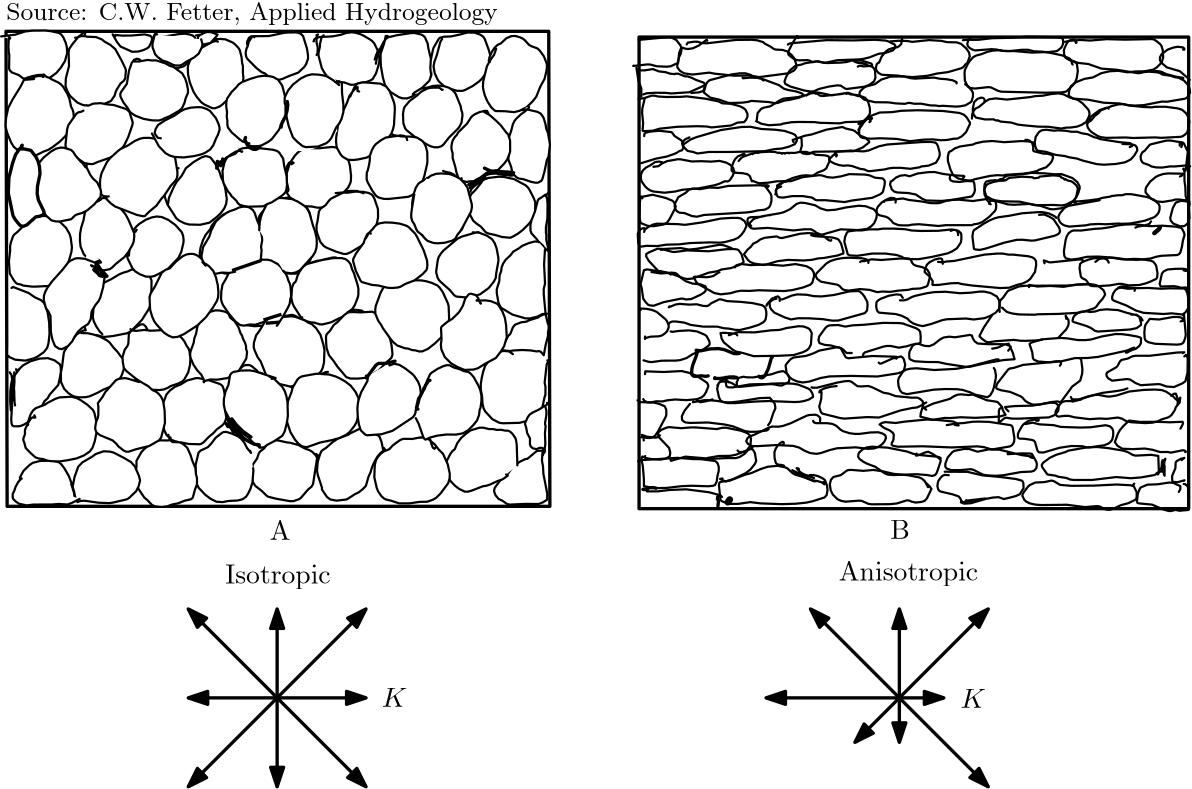 <?xml version="1.0"?>
<!DOCTYPE ipe SYSTEM "ipe.dtd">
<ipe version="70218" creator="Ipe 7.2.21">
<info created="D:20201122142522" modified="D:20201122174019"/>
<ipestyle name="basic">
<symbol name="arrow/arc(spx)">
<path stroke="sym-stroke" fill="sym-stroke" pen="sym-pen">
0 0 m
-1 0.333 l
-1 -0.333 l
h
</path>
</symbol>
<symbol name="arrow/farc(spx)">
<path stroke="sym-stroke" fill="white" pen="sym-pen">
0 0 m
-1 0.333 l
-1 -0.333 l
h
</path>
</symbol>
<symbol name="arrow/ptarc(spx)">
<path stroke="sym-stroke" fill="sym-stroke" pen="sym-pen">
0 0 m
-1 0.333 l
-0.8 0 l
-1 -0.333 l
h
</path>
</symbol>
<symbol name="arrow/fptarc(spx)">
<path stroke="sym-stroke" fill="white" pen="sym-pen">
0 0 m
-1 0.333 l
-0.8 0 l
-1 -0.333 l
h
</path>
</symbol>
<symbol name="mark/circle(sx)" transformations="translations">
<path fill="sym-stroke">
0.6 0 0 0.6 0 0 e
0.4 0 0 0.4 0 0 e
</path>
</symbol>
<symbol name="mark/disk(sx)" transformations="translations">
<path fill="sym-stroke">
0.6 0 0 0.6 0 0 e
</path>
</symbol>
<symbol name="mark/fdisk(sfx)" transformations="translations">
<group>
<path fill="sym-fill">
0.5 0 0 0.5 0 0 e
</path>
<path fill="sym-stroke" fillrule="eofill">
0.6 0 0 0.6 0 0 e
0.4 0 0 0.4 0 0 e
</path>
</group>
</symbol>
<symbol name="mark/box(sx)" transformations="translations">
<path fill="sym-stroke" fillrule="eofill">
-0.6 -0.6 m
0.6 -0.6 l
0.6 0.6 l
-0.6 0.6 l
h
-0.4 -0.4 m
0.4 -0.4 l
0.4 0.4 l
-0.4 0.4 l
h
</path>
</symbol>
<symbol name="mark/square(sx)" transformations="translations">
<path fill="sym-stroke">
-0.6 -0.6 m
0.6 -0.6 l
0.6 0.6 l
-0.6 0.6 l
h
</path>
</symbol>
<symbol name="mark/fsquare(sfx)" transformations="translations">
<group>
<path fill="sym-fill">
-0.5 -0.5 m
0.5 -0.5 l
0.5 0.5 l
-0.5 0.5 l
h
</path>
<path fill="sym-stroke" fillrule="eofill">
-0.6 -0.6 m
0.6 -0.6 l
0.6 0.6 l
-0.6 0.6 l
h
-0.4 -0.4 m
0.4 -0.4 l
0.4 0.4 l
-0.4 0.4 l
h
</path>
</group>
</symbol>
<symbol name="mark/cross(sx)" transformations="translations">
<group>
<path fill="sym-stroke">
-0.43 -0.57 m
0.57 0.43 l
0.43 0.57 l
-0.57 -0.43 l
h
</path>
<path fill="sym-stroke">
-0.43 0.57 m
0.57 -0.43 l
0.43 -0.57 l
-0.57 0.43 l
h
</path>
</group>
</symbol>
<symbol name="arrow/fnormal(spx)">
<path stroke="sym-stroke" fill="white" pen="sym-pen">
0 0 m
-1 0.333 l
-1 -0.333 l
h
</path>
</symbol>
<symbol name="arrow/pointed(spx)">
<path stroke="sym-stroke" fill="sym-stroke" pen="sym-pen">
0 0 m
-1 0.333 l
-0.8 0 l
-1 -0.333 l
h
</path>
</symbol>
<symbol name="arrow/fpointed(spx)">
<path stroke="sym-stroke" fill="white" pen="sym-pen">
0 0 m
-1 0.333 l
-0.8 0 l
-1 -0.333 l
h
</path>
</symbol>
<symbol name="arrow/linear(spx)">
<path stroke="sym-stroke" pen="sym-pen">
-1 0.333 m
0 0 l
-1 -0.333 l
</path>
</symbol>
<symbol name="arrow/fdouble(spx)">
<path stroke="sym-stroke" fill="white" pen="sym-pen">
0 0 m
-1 0.333 l
-1 -0.333 l
h
-1 0 m
-2 0.333 l
-2 -0.333 l
h
</path>
</symbol>
<symbol name="arrow/double(spx)">
<path stroke="sym-stroke" fill="sym-stroke" pen="sym-pen">
0 0 m
-1 0.333 l
-1 -0.333 l
h
-1 0 m
-2 0.333 l
-2 -0.333 l
h
</path>
</symbol>
<symbol name="arrow/mid-normal(spx)">
<path stroke="sym-stroke" fill="sym-stroke" pen="sym-pen">
0.5 0 m
-0.5 0.333 l
-0.5 -0.333 l
h
</path>
</symbol>
<symbol name="arrow/mid-fnormal(spx)">
<path stroke="sym-stroke" fill="white" pen="sym-pen">
0.5 0 m
-0.5 0.333 l
-0.5 -0.333 l
h
</path>
</symbol>
<symbol name="arrow/mid-pointed(spx)">
<path stroke="sym-stroke" fill="sym-stroke" pen="sym-pen">
0.5 0 m
-0.5 0.333 l
-0.3 0 l
-0.5 -0.333 l
h
</path>
</symbol>
<symbol name="arrow/mid-fpointed(spx)">
<path stroke="sym-stroke" fill="white" pen="sym-pen">
0.5 0 m
-0.5 0.333 l
-0.3 0 l
-0.5 -0.333 l
h
</path>
</symbol>
<symbol name="arrow/mid-double(spx)">
<path stroke="sym-stroke" fill="sym-stroke" pen="sym-pen">
1 0 m
0 0.333 l
0 -0.333 l
h
0 0 m
-1 0.333 l
-1 -0.333 l
h
</path>
</symbol>
<symbol name="arrow/mid-fdouble(spx)">
<path stroke="sym-stroke" fill="white" pen="sym-pen">
1 0 m
0 0.333 l
0 -0.333 l
h
0 0 m
-1 0.333 l
-1 -0.333 l
h
</path>
</symbol>
<pen name="heavier" value="0.8"/>
<pen name="fat" value="1.2"/>
<pen name="ultrafat" value="2"/>
<symbolsize name="large" value="5"/>
<symbolsize name="small" value="2"/>
<symbolsize name="tiny" value="1.1"/>
<arrowsize name="large" value="10"/>
<arrowsize name="small" value="5"/>
<arrowsize name="tiny" value="3"/>
<color name="red" value="1 0 0"/>
<color name="blue" value="0 0 1"/>
<color name="green" value="0 1 0"/>
<color name="yellow" value="1 1 0"/>
<color name="orange" value="1 0.647 0"/>
<color name="gold" value="1 0.843 0"/>
<color name="purple" value="0.627 0.125 0.941"/>
<color name="gray" value="0.745"/>
<color name="brown" value="0.647 0.165 0.165"/>
<color name="navy" value="0 0 0.502"/>
<color name="pink" value="1 0.753 0.796"/>
<color name="seagreen" value="0.18 0.545 0.341"/>
<color name="turquoise" value="0.251 0.878 0.816"/>
<color name="violet" value="0.933 0.51 0.933"/>
<color name="darkblue" value="0 0 0.545"/>
<color name="darkcyan" value="0 0.545 0.545"/>
<color name="darkgray" value="0.663"/>
<color name="darkgreen" value="0 0.392 0"/>
<color name="darkmagenta" value="0.545 0 0.545"/>
<color name="darkorange" value="1 0.549 0"/>
<color name="darkred" value="0.545 0 0"/>
<color name="lightblue" value="0.678 0.847 0.902"/>
<color name="lightcyan" value="0.878 1 1"/>
<color name="lightgray" value="0.827"/>
<color name="lightgreen" value="0.565 0.933 0.565"/>
<color name="lightyellow" value="1 1 0.878"/>
<dashstyle name="dotted" value="[1 3] 0"/>
<dashstyle name="dashed" value="[4] 0"/>
<dashstyle name="dash dotted" value="[4 2 1 2] 0"/>
<dashstyle name="dash dot dotted" value="[4 2 1 2 1 2] 0"/>
<textsize name="large" value="\large"/>
<textsize name="Large" value="\Large"/>
<textsize name="LARGE" value="\LARGE"/>
<textsize name="huge" value="\huge"/>
<textsize name="Huge" value="\Huge"/>
<textsize name="small" value="\small"/>
<textsize name="footnote" value="\footnotesize"/>
<textsize name="tiny" value="\tiny"/>
<textstyle name="center" begin="\begin{center}" end="\end{center}"/>
<textstyle name="itemize" begin="\begin{itemize}" end="\end{itemize}"/>
<textstyle name="item" begin="\begin{itemize}\item{}" end="\end{itemize}"/>
<gridsize name="4 pts" value="4"/>
<gridsize name="8 pts (~3 mm)" value="8"/>
<gridsize name="16 pts (~6 mm)" value="16"/>
<gridsize name="32 pts (~12 mm)" value="32"/>
<gridsize name="10 pts (~3.5 mm)" value="10"/>
<gridsize name="20 pts (~7 mm)" value="20"/>
<gridsize name="14 pts (~5 mm)" value="14"/>
<gridsize name="28 pts (~10 mm)" value="28"/>
<gridsize name="56 pts (~20 mm)" value="56"/>
<anglesize name="90 deg" value="90"/>
<anglesize name="60 deg" value="60"/>
<anglesize name="45 deg" value="45"/>
<anglesize name="30 deg" value="30"/>
<anglesize name="22.5 deg" value="22.5"/>
<opacity name="10%" value="0.1"/>
<opacity name="30%" value="0.3"/>
<opacity name="50%" value="0.5"/>
<opacity name="75%" value="0.75"/>
<tiling name="falling" angle="-60" step="4" width="1"/>
<tiling name="rising" angle="30" step="4" width="1"/>
</ipestyle>
<page>
<layer name="alpha"/>
<view layers="alpha" active="alpha"/>
<path layer="alpha" matrix="1.00278 0 -0.00240474 1.01196 1.08622 -6.94928" stroke="black" pen="fat">
62.9369 749.932 m
62.9369 580.96 l
257.78 580.96 l
257.78 749.932 l
h
</path>
<path stroke="black" fill="white" pen="heavier" cap="1" join="1">
155.568 628.382 m
155.539 627.378 l
154.446 627.615 l
152.704 629.859 l
150.844 631.424 l
150.047 631.808 l
148.689 631.808 l
147.774 631.512 l
146.563 630.361 l
145.559 627.88 l
145.028 627.29 l
143.315 623.924 l
142.843 621 l
142.636 616.807 l
142.105 613.914 l
142.105 612.437 l
142.784 609.957 l
144.231 607.358 l
144.88 606.502 l
146.327 605.498 l
149.899 604.494 l
152.911 604.464 l
157.842 603.992 l
162.625 602.959 l
166.404 603.106 l
170.537 604.228 l
172.013 605.35 l
173.726 607.535 l
174.375 608.953 l
175.202 610.075 l
175.261 611.286 l
174.848 613.382 l
174.051 615.006 l
171.571 618.313 l
169.711 620.439 l
167.998 621.857 l
164.13 624.514 l
162.329 626.197 l
160.085 627.497 l
155.686 628.382 l
153.944 629.032 l
</path>
<path fill="white">
176.124 623.001 m
176.124 623.001 l
</path>
<path matrix="1 0 0 1 -19.901 190.023" stroke="black" fill="white" pen="heavier" cap="1" join="1">
83.5805 559.21 m
83.8306 559.482 l
83.3531 559.801 l
83.1712 556.687 l
83.2849 554.392 l
83.4895 553.392 l
83.3986 548.688 l
83.5577 548.029 l
84.3308 547.165 l
86.8774 546.188 l
88.4008 545.029 l
89.2194 544.665 l
91.0838 544.143 l
93.3803 544.097 l
96.177 544.461 l
97.3139 544.824 l
98.1324 545.256 l
100.429 546.961 l
101.998 548.801 l
103.521 551.21 l
104.317 554.119 l
104.203 556.187 l
103.817 557.755 l
102.998 559.619 l
102.225 560.755 l
101.361 561.346 l
98.4507 561.982 l
96.4044 562.209 l
91.675 562.164 l
89.1511 561.869 l
85.6496 560.732 l
80.5337 560.096 l
</path>
<path matrix="1 0 0 1 -19.901 190.023" stroke="black" fill="white" pen="heavier" cap="1" join="1">
110.718 560.862 m
110.855 561.567 l
109.674 560.998 l
108.402 559.998 l
106.222 557.316 l
105.064 555.657 l
104.837 554.452 l
104.973 549.405 l
103.838 545.018 l
103.724 542.222 l
104.178 540.859 l
104.905 539.381 l
105.586 538.449 l
107.993 536.29 l
109.765 535.494 l
111.967 534.926 l
114.352 534.948 l
117.054 535.517 l
119.893 536.767 l
120.165 536.971 l
121.392 538.767 l
121.8 540.222 l
122.232 541.086 l
123.549 543.177 l
124.707 544.132 l
125.229 545.041 l
125.456 547.837 l
125.32 548.473 l
123.867 551.497 l
121.641 555.52 l
119.802 557.089 l
117.69 558.271 l
116.85 558.998 l
114.738 559.862 l
111.468 559.998 l
110.809 560.18 l
109.22 560.18 l
107.721 559.68 l
107.176 559.634 l
</path>
<path matrix="1 0 0 1 -19.901 190.023" stroke="black" fill="white" pen="heavier" cap="1" join="1">
121.709 560.203 m
121.005 560.385 l
120.688 560.839 l
122.254 558.066 l
123.526 556.452 l
127.727 554.565 l
129.975 554.656 l
131.633 555.134 l
133.109 555.793 l
133.791 556.361 l
134.563 557.884 l
134.858 559.021 l
134.858 559.703 l
134.222 560.316 l
132.201 560.816 l
127.341 560.407 l
124.117 560.385 l
121.596 560.612 l
</path>
<path matrix="1 0 0 1 -19.901 190.023" stroke="black" fill="white" pen="heavier" cap="1" join="1">
136.809 559.645 m
136.923 560.168 l
136.741 560.644 l
136.332 561.053 l
136.014 560.985 l
135.673 560.531 l
135.219 559.214 l
135.105 557.897 l
135.355 556.263 l
137.377 552.494 l
137.786 552.017 l
139.421 550.496 l
140.739 549.792 l
141.466 549.111 l
142.17 548.748 l
144.192 548.702 l
146.395 549.406 l
148.78 551.54 l
150.37 553.584 l
150.825 555.127 l
150.847 558.124 l
150.688 558.873 l
150.189 559.872 l
149.462 560.44 l
148.349 560.803 l
146.713 561.076 l
144.578 560.94 l
140.012 560.19 l
135.673 560.304 l
</path>
<path matrix="1 0 0 1 -19.901 190.023" stroke="black" fill="white" pen="heavier" cap="1" join="1">
158.565 558.198 m
158.225 558.379 l
157.634 558.402 l
156.363 558.039 l
151.731 555.474 l
151.232 554.974 l
150.369 553.68 l
149.324 552.613 l
148.575 551.455 l
147.894 549.843 l
147.735 548.867 l
147.849 546.302 l
148.462 543.532 l
149.824 540.127 l
151.027 538.242 l
152.549 536.426 l
153.706 535.586 l
156.59 534.247 l
157.566 534.247 l
159.133 534.837 l
160.109 535.495 l
161.381 536.721 l
164.4 538.515 l
166.534 540.036 l
167.193 541.512 l
167.465 542.533 l
167.76 545.235 l
167.579 546.869 l
167.579 549.457 l
167.306 550.479 l
167.079 552.704 l
166.444 555.201 l
165.899 556.041 l
164.627 557.358 l
163.901 557.903 l
161.312 559.038 l
159.428 559.197 l
156.976 559.061 l
156.522 558.856 l
</path>
<path matrix="1 0 0 1 -19.901 190.023" stroke="black" fill="white" pen="heavier" cap="1" join="1">
151.686 560.445 m
151.981 560.4 l
151.572 560.218 l
151.413 559.787 l
151.322 557.494 l
152.026 557.04 l
152.821 557.04 l
155.886 557.744 l
158.27 560.377 l
158.452 560.74 l
156.045 561.649 l
154.637 561.671 l
153.797 561.444 l
152.412 560.74 l
150.709 560.445 l
</path>
<path matrix="1 0 0 1 -19.901 190.023" stroke="black" fill="white" pen="heavier" cap="1" join="1">
171.684 559.783 m
172.002 560.192 l
171.593 560.192 l
170.798 559.851 l
169.708 558.171 l
169.231 556.422 l
168.868 555.718 l
168.595 554.446 l
168.595 553.651 l
168.823 552.629 l
169.209 551.993 l
172.411 548.745 l
174.273 547.269 l
175.522 546.747 l
177.021 545.498 l
178.429 544.794 l
179.269 544.544 l
180.632 544.498 l
181.813 544.794 l
184.22 545.861 l
187.513 547.065 l
189.648 549.086 l
190.329 550.085 l
191.01 552.016 l
191.01 553.356 l
190.647 555.718 l
189.262 560.169 l
188.671 560.828 l
188.035 561.237 l
186.764 561.532 l
183.925 561.509 l
182.449 561.396 l
176.862 560.215 l
170.639 560.169 l
169.754 559.579 l
169.14 558.284 l
169.072 557.489 l
169.322 556.581 l
</path>
<path matrix="1 0 0 1 -19.901 190.023" stroke="black" fill="white" pen="heavier" cap="1" join="1">
196.661 560.496 m
196.115 560.133 l
195.797 559.36 l
195.32 557.36 l
195.298 556.406 l
194.843 554.406 l
194.775 553.269 l
196.002 548.633 l
197.183 546.587 l
198.024 545.769 l
200.613 544.269 l
202.317 543.701 l
204.225 543.496 l
206.337 542.701 l
207.496 542.701 l
209.54 543.292 l
211.994 543.656 l
213.561 544.269 l
214.311 544.769 l
215.469 546.724 l
216.219 549.042 l
216.718 551.224 l
216.718 552.36 l
215.991 555.292 l
214.856 557.61 l
214.174 558.383 l
213.356 558.996 l
210.994 560.383 l
209.677 560.974 l
208.132 561.406 l
206.724 561.587 l
204.656 561.315 l
202.839 560.678 l
199.863 560.11 l
195.048 559.86 l
193.526 559.269 l
193.253 558.996 l
193.208 558.406 l
192.981 558.337 l
</path>
<path matrix="1 0 0 1 -19.901 190.023" stroke="black" fill="white" pen="heavier" cap="1" join="1">
194.062 560.549 m
194.63 560.799 l
194.108 560.004 l
194.085 557.982 l
194.539 556.006 l
194.426 554.007 l
194.108 553.416 l
</path>
<path matrix="1 0 0 1 -19.901 190.023" stroke="black" fill="white" pen="heavier" cap="1" join="1">
219.694 560.254 m
218.99 560.254 l
218.422 557.529 l
217.241 554.146 l
217.127 553.238 l
217.241 549.469 l
217.968 545.315 l
218.695 542.658 l
219.785 540.955 l
220.853 540.024 l
223.738 538.231 l
225.01 537.822 l
226.646 537.777 l
228.304 538.367 l
229.985 539.548 l
234.733 544.179 l
235.392 546.155 l
235.301 549.333 l
235.414 551.399 l
234.369 555.713 l
234.097 557.529 l
233.097 559.8 l
232.552 560.322 l
231.757 560.776 l
229.326 561.344 l
227.781 561.253 l
222.988 560.526 l
219.83 559.777 l
219.013 559.119 l
218.195 558.052 l
217.195 556.008 l
216.241 554.918 l
215.605 553.579 l
215.037 551.763 l
</path>
<path matrix="1 0 0 1 -19.901 190.023" stroke="black" fill="white" pen="heavier" cap="1" join="1">
217.063 555.232 m
216.177 553.484 l
215.768 552.1 l
215.45 550.261 l
215.495 550.874 l
</path>
<path matrix="1 0 0 1 -19.901 190.023" stroke="black" fill="white" pen="heavier" cap="1" join="1">
239.302 559.156 m
238.665 558.178 l
237.438 553.518 l
236.506 550.904 l
236.211 549.267 l
236.643 546.812 l
237.552 544.835 l
238.074 543.948 l
240.506 541.721 l
241.233 541.357 l
242.097 541.266 l
244.688 540.516 l
246.551 540.493 l
247.506 540.789 l
250.255 542.198 l
252.664 543.948 l
253.482 544.721 l
255.187 546.972 l
256.096 548.54 l
256.505 549.563 l
256.732 550.631 l
256.755 552.859 l
256.028 555.428 l
254.641 559.178 l
254.073 559.997 l
253.073 560.724 l
250.937 561.452 l
248.392 561.497 l
245.528 560.724 l
242.415 560.088 l
239.802 559.974 l
238.461 559.588 l
238.052 559.178 l
236.211 556.019 l
236.029 555.473 l
235.211 551.495 l
235.052 548.654 l
235.347 546.153 l
235.188 545.676 l
</path>
<path matrix="1 0 0 1 -19.901 190.023" stroke="black" fill="white" pen="heavier" cap="1" join="1">
256.482 550.871 m
256.254 550.916 l
256.073 551.28 l
256.323 552.576 l
257.231 554.599 l
258.185 556.031 l
259.252 557.054 l
260.433 557.577 l
262.409 559.419 l
264.203 560.214 l
265.634 560.26 l
267.337 559.782 l
268.245 559.35 l
269.086 558.714 l
270.562 557.077 l
271.493 556.554 l
273.605 555.781 l
274.491 554.94 l
275.967 552.871 l
276.875 550.507 l
277.011 550.053 l
277.011 548.757 l
276.784 547.37 l
276.171 544.801 l
274.65 542.028 l
273.173 538.368 l
271.992 536.844 l
269.79 534.639 l
267.223 533.344 l
265.202 532.821 l
262.023 533.162 l
258.639 533.23 l
258.185 533.434 l
256.958 534.594 l
255.596 536.708 l
254.665 538.868 l
254.188 540.686 l
253.983 541.914 l
254.097 543.915 l
255.437 549.416 l
256.958 552.053 l
258.026 553.508 l
258.753 555.645 l
</path>
<path matrix="1 0 0 1 -19.901 190.023" stroke="black" fill="white" pen="heavier" cap="1" join="1">
270.281 534.952 m
270.599 534.634 l
270.531 534.361 l
268.872 532.883 l
267.735 532.11 l
266.122 530.609 l
265.326 529.654 l
264.735 528.358 l
264.167 526.107 l
263.099 523.015 l
263.349 519.536 l
263.144 515.784 l
264.144 513.147 l
264.508 511.327 l
265.235 510.213 l
266.122 509.327 l
267.008 508.917 l
268.44 508.735 l
271.44 507.712 l
272.894 507.439 l
273.781 507.439 l
274.962 508.053 l
275.394 508.758 l
276.122 511.35 l
277.008 515.579 l
277.599 516.807 l
278.122 521.15 l
277.394 525.357 l
276.781 526.857 l
276.531 528.404 l
275.872 530.677 l
275.326 531.632 l
274.667 532.405 l
273.508 532.974 l
270.235 533.724 l
269.122 533.792 l
268.099 533.542 l
</path>
<path matrix="1 0 0 1 -19.901 190.023" stroke="black" fill="white" pen="heavier" cap="1" join="1">
255.967 532.288 m
255.49 533.288 l
254.649 533.288 l
252.808 532.856 l
251.194 532.151 l
250.399 531.629 l
249.763 531.038 l
248.263 528.696 l
245.126 525.582 l
244.581 524.627 l
243.922 523.945 l
243.149 522.718 l
242.831 521.718 l
242.627 520.331 l
242.718 519.308 l
243.081 518.013 l
243.081 516.376 l
244.036 513.125 l
244.445 511.193 l
245.217 509.011 l
245.831 508.374 l
246.308 508.124 l
248.172 507.715 l
249.013 507.897 l
252.808 508.033 l
253.876 508.329 l
256.08 509.329 l
258.353 510.898 l
261.694 514.376 l
262.716 515.762 l
263.603 518.013 l
263.785 518.763 l
263.762 522.695 l
263.035 524.877 l
262.466 525.4 l
260.33 528.196 l
258.603 529.856 l
256.512 531.697 l
254.308 532.992 l
</path>
<path matrix="1 0 0 1 -19.901 190.023" stroke="black" fill="white" pen="heavier" cap="1" join="1">
261.991 510.984 m
262.196 510.939 l
261.991 511.098 l
261.264 511.098 l
256.538 510.575 l
255.447 510.28 l
254.879 509.917 l
253.607 507.737 l
251.38 504.898 l
249.835 503.354 l
248.767 501.401 l
248.631 500.72 l
248.631 499.085 l
249.358 495.906 l
250.471 493.772 l
251.607 492.773 l
253.198 491.66 l
255.016 489.571 l
256.015 489.139 l
258.492 488.594 l
260.832 487.89 l
263.786 487.618 l
264.718 488.004 l
266.49 489.026 l
268.262 490.366 l
270.375 492.455 l
272.193 494.794 l
272.511 495.429 l
272.761 496.542 l
272.829 500.38 l
272.33 501.787 l
270.694 504.989 l
270.148 505.784 l
269.262 506.556 l
265.172 508.736 l
261.605 509.508 l
259.719 509.599 l
255.743 509.122 l
254.379 508.668 l
253.811 508.168 l
252.039 507.124 l
250.494 505.852 l
249.79 505.057 l
249.472 504.194 l
</path>
<path matrix="1 0 0 1 -19.901 190.023" stroke="black" fill="white" pen="heavier" cap="1" join="1">
277.346 503.636 m
277.096 503.295 l
276.437 503.09 l
274.62 501.818 l
274.143 501.636 l
273.734 501.045 l
272.735 497.114 l
271.418 493.774 l
271.1 492.319 l
271.1 490.229 l
271.44 489.229 l
273.325 487.161 l
273.916 486.297 l
275.506 484.866 l
275.915 484.23 l
276.937 483.207 l
277.369 482.934 l
277.391 484.207 l
276.801 486.843 l
276.801 488.683 l
276.664 489.501 l
276.664 491.478 l
277.187 494.41 l
277.255 499.591 l
277.096 501.704 l
276.664 502.727 l
276.415 502.772 l
</path>
<path matrix="1 0 0 1 -19.901 190.023" stroke="black" fill="white" pen="heavier" cap="1" join="1">
274.166 485.979 m
273.916 486.184 l
272.667 486.275 l
270.509 485.707 l
268.147 484.707 l
266.875 483.775 l
264.899 482.616 l
263.808 481.207 l
262.241 479.776 l
261.287 478.367 l
260.742 477.026 l
260.538 475.572 l
259.992 474.095 l
259.902 472.095 l
258.97 469.073 l
258.97 467.687 l
259.561 464.323 l
260.197 462.869 l
260.742 462.278 l
264.603 459.96 l
269.282 458.597 l
270.895 458.574 l
273.553 459.21 l
275.37 460.142 l
277.051 460.279 l
275.574 459.892 l
274.507 459.415 l
273.871 458.915 l
270.827 457.983 l
269.964 457.552 l
269.146 457.324 l
267.942 457.234 l
265.535 456.325 l
264.74 455.302 l
263.899 453.098 l
263.081 452.234 l
261.423 449.212 l
260.356 447.78 l
260.379 447.485 l
260.901 447.121 l
263.808 446.826 l
264.853 447.03 l
268.169 447.212 l
271.19 447.053 l
273.235 446.712 l
274.348 446.803 l
274.847 446.531 l
275.892 445.326 l
276.596 449.189 l
277.414 452.234 l
277.414 453.552 l
277.687 455.12 l
277.618 456.12 l
277.323 456.779 l
276.551 460.097 l
275.892 467.209 l
275.869 469.164 l
276.346 471.118 l
276.006 478.003 l
276.324 483.48 l
</path>
<path matrix="1 0 0 1 -19.901 190.023" stroke="black" fill="white" pen="heavier" cap="1" join="1">
264.079 446.158 m
264.76 445.726 l
264.079 446.317 l
263.103 446.748 l
261.399 446.862 l
260.604 446.703 l
259.333 445.976 l
258.242 444.658 l
256.176 443.296 l
254.79 441.546 l
254.109 439.525 l
253.541 437.094 l
253.223 434.936 l
253.223 432.937 l
253.7 430.302 l
253.836 427.917 l
254.2 426.281 l
254.768 425.145 l
257.357 422.329 l
259.923 420.988 l
261.286 420.829 l
267.19 420.988 l
272.55 422.42 l
273.3 422.76 l
273.936 423.26 l
275.253 425.872 l
276.161 430.188 l
276.479 431.052 l
276.502 433.959 l
276.207 435.459 l
276.933 441.955 l
277.41 443 l
277.183 443.5 l
277.433 443.182 l
</path>
<path matrix="1 0 0 1 -19.901 190.023" stroke="black" fill="white" pen="heavier" cap="1" join="1">
277.047 428.167 m
277.706 427.712 l
277.002 427.553 l
274.004 425.691 l
271.914 424.714 l
270.756 423.919 l
270.052 422.897 l
269.098 420.693 l
269.552 419.307 l
269.916 417.286 l
270.915 415.4 l
270.915 413.265 l
271.21 412.47 l
271.937 411.811 l
273.3 411.516 l
274.39 411.993 l
275.207 411.993 l
276.139 411.539 l
276.298 411.221 l
275.911 410.789 l
275.571 409.358 l
276.229 411.743 l
276.456 413.333 l
276.32 417.218 l
276.57 419.921 l
276.366 420.443 l
276.366 421.011 l
276.82 423.782 l
276.843 425.236 l
276.388 427.167 l
276.525 426.713 l
</path>
<path matrix="1 0 0 1 -19.901 190.023" stroke="black" fill="white" pen="heavier" cap="1" join="1">
276.343 410.744 m
276.048 410.153 l
275.525 410.789 l
275.026 410.971 l
273.436 410.903 l
270.256 408.245 l
269.916 408.018 l
269.212 407.927 l
267.236 406.95 l
265.328 405.701 l
264.579 404.951 l
262.989 402.657 l
261.717 401.771 l
260.513 400.68 l
258.311 397.682 l
258.038 396.909 l
258.038 396.228 l
258.492 394.956 l
259.628 393.57 l
260.968 392.98 l
262.557 391.844 l
263.557 391.548 l
269.007 391.798 l
274.026 391.776 l
275.548 392.344 l
277.002 393.252 l
277.115 393.479 l
277.138 395.501 l
275.752 402.657 l
275.616 405.314 l
275.23 407.382 l
275.435 410.63 l
275.593 411.198 l
</path>
<path matrix="1 0 0 1 -19.901 190.023" stroke="black" fill="white" pen="heavier" cap="1" join="1">
262.329 402.378 m
262.942 401.969 l
261.08 400.651 l
259.217 400.014 l
256.401 398.719 l
255.288 398.355 l
253.903 398.128 l
250.042 396.627 l
248.633 396.218 l
247.452 396.218 l
245.431 397.196 l
243.909 398.355 l
242.297 400.06 l
241.184 402.151 l
240.684 404.47 l
240.684 406.402 l
240.911 407.175 l
242.228 409.743 l
242.91 410.743 l
243.864 411.516 l
244.75 413.653 l
246.18 415.585 l
248.02 417.176 l
249.587 418.29 l
252.767 419.245 l
254.266 419.222 l
256.106 418.745 l
257.809 418.722 l
258.899 418.449 l
260.466 418.495 l
262.079 418.177 l
262.988 418.177 l
263.805 417.79 l
264.623 417.04 l
265.645 415.54 l
265.917 414.721 l
266.145 413.153 l
266.394 405.697 l
</path>
<path matrix="1 0 0 1 -19.901 190.023" stroke="black" fill="white" pen="heavier" cap="1" join="1">
236.841 412.003 m
236.591 411.639 l
235.977 412.003 l
235.386 413.481 l
235.068 414.844 l
234.614 415.367 l
233.682 415.776 l
230.887 415.64 l
228.547 415.185 l
225.32 415.231 l
224.229 414.822 l
222.775 413.799 l
221.389 412.731 l
220.298 411.503 l
218.321 410.708 l
217.253 409.889 l
216.14 408.707 l
215.481 407.548 l
215.049 405.775 l
214.89 401.365 l
215.731 397.66 l
216.208 396.387 l
217.458 394.569 l
218.389 393.751 l
219.207 393.341 l
220.844 392.978 l
223.82 392 l
227.479 392 l
231.16 392.523 l
233.955 392.591 l
235.955 393.296 l
237.182 394.023 l
238.75 395.592 l
241.476 399.251 l
242.022 401.161 l
242.044 402.775 l
241.317 406.07 l
239.613 409.844 l
238.113 411.321 l
236.727 413.117 l
234.682 414.913 l
233.023 415.64 l
231.455 415.776 l
</path>
<path matrix="1 0 0 1 -19.901 190.023" stroke="black" fill="white" pen="heavier" cap="1" join="1">
218.371 411.917 m
218.871 411.168 l
218.553 411.168 l
217.985 410.895 l
216.941 409.941 l
216.055 408.896 l
215.124 407.352 l
214.147 405.239 l
213.511 403.172 l
212.784 401.537 l
211.853 398.289 l
210.808 397.198 l
209.355 396.017 l
207.924 395.313 l
205.29 393.609 l
204.676 393.36 l
201.292 392.973 l
199.089 393.382 l
197.84 394.291 l
196.046 396.971 l
196.023 397.698 l
194.57 402.105 l
194.252 403.717 l
194.524 407.034 l
195.41 409.85 l
195.842 410.759 l
196.182 411.122 l
197.545 411.986 l
199.771 413.962 l
201.883 415.393 l
205.471 416.665 l
206.175 417.165 l
209.832 418.959 l
211.513 419.232 l
212.943 418.777 l
214.465 417.732 l
215.373 416.869 l
216.464 416.301 l
216.759 416.006 l
217.508 414.03 l
217.985 411.599 l
218.281 410.759 l
</path>
<path matrix="1 0 0 1 -19.901 190.023" stroke="black" fill="white" pen="heavier" cap="1" join="1">
193.949 409.801 m
194.789 409.097 l
194.562 409.256 l
194.153 407.438 l
192.836 398.962 l
192.313 398.031 l
191.041 396.986 l
188.452 393.963 l
187.929 393.554 l
185.749 392.782 l
184.522 392.782 l
179.434 393.691 l
176.663 394.395 l
176.118 394.759 l
174.141 396.667 l
172.074 398.258 l
171.12 399.78 l
170.757 401.303 l
170.757 404.257 l
171.234 406.052 l
172.71 408.21 l
173.278 409.937 l
173.687 410.574 l
175.254 411.823 l
176.754 413.937 l
177.617 414.437 l
178.525 414.686 l
180.093 414.686 l
183.409 413.937 l
184.454 413.846 l
187.43 413.05 l
189.86 411.755 l
191.586 411.142 l
192.54 410.551 l
193.79 409.301 l
194.607 407.779 l
194.585 407.347 l
</path>
<path matrix="1 0 0 1 -19.901 190.023" stroke="black" fill="white" pen="heavier" cap="1" join="1">
170.162 410.903 m
170.525 410.153 l
169.094 411.88 l
168.116 413.788 l
166.912 415.288 l
165.867 416.106 l
163.549 417.129 l
161.685 417.697 l
160.731 417.697 l
160.14 417.447 l
157.731 415.584 l
156.3 413.652 l
154.959 412.221 l
152.345 410.993 l
151.618 410.266 l
150.573 405.903 l
150.573 401.79 l
150.732 399.927 l
150.959 398.95 l
151.686 397.564 l
154.004 395.11 l
156.027 393.587 l
158.072 392.587 l
160.276 392.451 l
162.367 392.86 l
165.594 393.019 l
166.594 393.246 l
167.526 393.519 l
168.707 394.382 l
169.434 395.473 l
170.343 397.359 l
171.025 399.609 l
171.366 403.835 l
171.252 404.654 l
</path>
<path matrix="1 0 0 1 -19.901 190.023" stroke="black" fill="white" pen="heavier" cap="1" join="1">
141.53 415.723 m
141.484 414.996 l
141.325 414.815 l
140.667 414.633 l
136.647 414.701 l
135.784 414.315 l
133.808 413.02 l
131.9 411.407 l
131.06 410.476 l
129.266 407.318 l
129.266 405.092 l
128.744 402.843 l
128.38 402.048 l
128.38 401.435 l
129.448 398.028 l
132.059 394.121 l
133.286 393.076 l
134.876 391.395 l
135.943 390.941 l
138.282 390.713 l
140.417 390.963 l
142.052 391.577 l
144.232 392.008 l
146.572 392.94 l
148.933 393.485 l
149.547 394.075 l
150.364 397.096 l
151.046 398.8 l
151.046 401.117 l
150.659 402.616 l
150.478 404.729 l
149.342 407.409 l
148.684 409.522 l
147.548 412.021 l
145.981 413.429 l
145.141 413.838 l
142.688 414.542 l
141.711 414.974 l
140.031 416.7 l
139.281 418.29 l
138.35 422.879 l
138.35 425.877 l
138.804 427.921 l
140.076 431.215 l
141.303 432.624 l
143.097 433.964 l
145.209 434.804 l
147.48 436.235 l
150.591 437.053 l
151.522 437.099 l
155.156 436.372 l
159.312 434.963 l
160.175 434.327 l
160.629 433.237 l
161.265 430.125 l
161.129 426.808 l
161.197 425.332 l
161.583 422.992 l
161.379 421.993 l
160.879 420.88 l
160.107 420.039 l
158.131 418.585 l
156.859 417.2 l
155.247 415.882 l
153.476 414.02 l
152.499 413.384 l
152.068 413.27 l
148.025 413.384 l
145.254 413.951 l
142.211 414.088 l
141.484 414.656 l
141.144 415.246 l
140.735 416.677 l
</path>
<path matrix="1 0 0 1 -19.901 190.023" stroke="black" fill="white" pen="heavier" cap="1" join="1">
153.385 435.849 m
153.544 435.599 l
153.725 435.94 l
154.225 436.167 l
155.837 436.599 l
158.358 436.531 l
161.879 437.076 l
163.355 437.666 l
165.308 438.802 l
165.853 439.279 l
168.805 444.14 l
169.078 446.503 l
168.737 447.502 l
168.692 448.729 l
168.351 449.774 l
167.533 451.455 l
167.329 452.273 l
166.716 453.272 l
166.012 455.339 l
164.627 457.543 l
162.991 458.837 l
162.401 460.2 l
161.901 460.632 l
161.061 461.018 l
159.153 461.427 l
157.677 461.472 l
156.019 461.041 l
154.657 460.473 l
153.521 459.655 l
152.613 458.701 l
151.931 457.497 l
151.136 455.385 l
150.75 453.159 l
150.092 451.432 l
149.865 449.819 l
148.797 446.934 l
148.593 445.89 l
148.593 444.663 l
149.842 441.801 l
151.204 439.802 l
152.635 438.28 l
153.794 435.917 l
153.703 436.031 l
</path>
<path matrix="1 0 0 1 -19.901 190.023" stroke="black" fill="white" pen="heavier" cap="1" join="1">
162.015 460.995 m
162.81 460.314 l
162.923 460.382 l
162.015 461.495 l
161.742 462.086 l
161.379 463.131 l
161.038 465.175 l
161.197 468.56 l
162.242 470.831 l
163.764 472.535 l
164.944 473.125 l
166.875 474.761 l
168.283 475.556 l
170.372 477.192 l
171.508 477.669 l
172.484 477.669 l
175.187 477.033 l
177.662 475.942 l
180.955 474.875 l
181.864 473.943 l
183.295 471.944 l
183.817 470.718 l
184.044 468.128 l
184.021 465.811 l
183.567 464.789 l
183.227 463.471 l
182.023 461.563 l
180.66 458.338 l
179.797 457.043 l
174.392 455.93 l
171.78 455.771 l
168.942 456.134 l
167.647 456.452 l
166.398 456.861 l
163.832 458.406 l
161.788 461.563 l
</path>
<path matrix="1 0 0 1 -19.901 190.023" stroke="black" fill="white" pen="heavier" cap="1" join="1">
168.033 475.579 m
166.852 475.624 l
163.287 474.784 l
161.742 474.693 l
160.766 474.806 l
156.269 476.964 l
154.861 477.123 l
154.407 477.328 l
153.43 478.214 l
152.249 480.19 l
152.022 481.985 l
152.34 484.097 l
153.226 486.8 l
154.225 488.731 l
155.815 490.685 l
156.292 491.866 l
157.495 493.433 l
160.516 495.977 l
162.424 496.75 l
167.011 497.408 l
167.942 497.408 l
169.328 496.863 l
170.577 495.409 l
171.576 493.501 l
172.348 491.639 l
172.848 489.072 l
172.848 484.756 l
172.394 482.257 l
171.803 480.372 l
170.849 479.259 l
167.147 476.442 l
166.08 475.465 l
164.309 474.579 l
163.854 474.08 l
163.718 474.125 l
</path>
<path matrix="1 0 0 1 -19.901 190.023" stroke="black" fill="white" pen="heavier" cap="1" join="1">
173.597 494.932 m
174.528 494.728 l
174.733 494.387 l
174.551 493.638 l
173.552 492.479 l
173.302 490.935 l
173.461 485.46 l
173.779 482.689 l
173.665 480.394 l
173.961 479.963 l
175.664 479.009 l
177.617 477.169 l
180.07 475.533 l
182.704 474.829 l
184.953 474.693 l
186.61 474.693 l
187.678 474.875 l
189.018 475.442 l
190.221 476.896 l
191.97 479.917 l
192.697 483.416 l
192.606 485.21 l
193.06 487.595 l
193.083 489.344 l
192.561 492.116 l
192.129 493.411 l
191.63 496.523 l
190.789 498.044 l
189.358 499.794 l
187.86 501.088 l
186.451 501.793 l
185.725 502.065 l
184.294 502.179 l
180.365 501.52 l
179.547 501.157 l
176.663 499.158 l
174.12 496.409 l
173.506 495.432 l
173.029 493.774 l
172.553 489.572 l
172.03 488.299 l
</path>
<path matrix="1 0 0 1 -19.901 190.023" stroke="black" fill="white" pen="heavier" cap="1" join="1">
173.711 494.024 m
174.301 493.774 l
173.279 489.026 l
173.007 488.527 l
</path>
<path matrix="1 0 0 1 -19.901 190.023" stroke="black" fill="white" pen="heavier" cap="1" join="1">
185.068 514.09 m
185.841 514.567 l
185.432 514.816 l
184.546 514.816 l
184.137 514.567 l
183.432 513.272 l
182.91 511.569 l
182.751 509.321 l
182.887 506.46 l
183.137 504.575 l
183.387 503.825 l
184.523 502.122 l
185.841 501.328 l
186.295 500.487 l
186.908 499.829 l
188.385 499.17 l
189.34 498.989 l
192.452 498.852 l
194.247 498.466 l
195.815 498.466 l
196.724 498.784 l
198.564 499.761 l
203.154 503.235 l
205.38 505.574 l
206.198 507.186 l
206.448 508.027 l
206.516 509.957 l
206.085 513.681 l
205.085 517.019 l
204.04 518.631 l
203.131 519.313 l
201.859 519.948 l
200.268 520.244 l
199.518 520.289 l
195.338 519.858 l
190.953 519.858 l
189.067 519.471 l
187.34 518.313 l
186.25 517.133 l
184.477 514.476 l
183.409 511.024 l
183.364 507.731 l
184 504.915 l
183.841 504.37 l
</path>
<path matrix="1 0 0 1 -19.901 190.023" stroke="black" fill="white" pen="heavier" cap="1" join="1">
209.415 540.263 m
208.802 540.445 l
208.915 541.809 l
208.552 541.786 l
207.167 540.377 l
205.94 538.694 l
204.964 535.989 l
202.829 531.578 l
201.807 528.031 l
201.171 523.802 l
201.103 522.302 l
201.285 520.574 l
201.512 519.824 l
202.806 517.527 l
203.51 516.777 l
205.168 515.799 l
205.872 515.64 l
207.485 515.618 l
209.006 515.799 l
212.072 516.459 l
213.593 517.232 l
214.502 517.959 l
215.637 519.278 l
216.568 520.074 l
217.045 520.756 l
220.52 524.371 l
221.065 525.189 l
221.61 526.667 l
221.973 528.236 l
222.268 533.601 l
222.223 535.079 l
221.95 536.398 l
220.52 540.149 l
220.156 540.786 l
219.18 542.036 l
217.159 543.082 l
211.845 543.514 l
210.482 543.514 l
209.051 543.173 l
208.597 542.878 l
207.666 541.695 l
206.304 538.581 l
206.19 538.399 l
205.759 538.285 l
</path>
<path matrix="1 0 0 1 -19.901 190.023" stroke="black" fill="white" pen="heavier" cap="1" join="1">
85.932 395.436 m
86.6812 394.664 l
86.8401 394.028 l
86.545 394.914 l
86.5904 396.867 l
87.5211 401.75 l
88.6108 403.726 l
90.6765 405.725 l
91.8797 406.565 l
94.5357 407.269 l
98.8716 407.383 l
101.278 406.838 l
102.141 406.133 l
103.276 404.657 l
104.933 401.795 l
105.909 399.184 l
106.817 396.208 l
107.226 394.187 l
107.203 393.301 l
106.976 393.846 l
106.772 395.868 l
106.34 397.094 l
106.34 398.252 l
106.953 401.432 l
108.293 405.202 l
109.813 406.769 l
113.241 408.768 l
114.581 409.745 l
117.441 410.744 l
119.666 410.63 l
121.073 410.267 l
124.796 408.337 l
127.293 406.86 l
128.701 405.27 l
130.154 401.886 l
130.562 400.228 l
130.017 398.071 l
129.155 396.39 l
126.703 394.028 l
126.022 393.574 l
125.341 393.346 l
120.823 392.279 l
119.416 392.075 l
115.602 392.234 l
110.608 392.938 l
109.042 392.847 l
108.02 392.461 l
107.43 393.21 l
106.703 396.276 l
105.773 398.866 l
</path>
<path matrix="1 0 0 1 -19.901 190.023" stroke="black" fill="white" pen="heavier" cap="1" join="1">
87.2745 401.335 m
87.956 400.881 l
87.797 400.903 l
86.6838 399.654 l
85.7297 397.927 l
85.2754 396.518 l
84.7302 395.451 l
84.7075 394.814 l
84.7075 394.11 l
84.9119 393.542 l
85.866 392.611 l
87.0473 391.838 l
89.7506 391.27 l
92.1132 391.565 l
98.792 391.588 l
101.245 391.793 l
104.449 391.588 l
106.039 392.179 l
108.81 393.587 l
</path>
<path matrix="1 0 0 1 -19.901 190.023" stroke="black" fill="white" pen="heavier" cap="1" join="1">
90.1247 545.331 m
89.307 544.831 l
88.9663 544.854 l
87.5352 542.037 l
84.6958 537.448 l
83.1057 534.382 l
82.3334 530.815 l
82.1517 528.135 l
82.2652 527.067 l
82.8331 525.045 l
84.1279 521.933 l
85.0138 520.456 l
88.3075 517.412 l
89.9657 516.753 l
90.9879 516.753 l
93.2595 517.367 l
95.8036 518.639 l
97.4845 519.252 l
99.0519 520.229 l
101.687 522.251 l
103.55 524.091 l
105.299 526.34 l
105.844 527.521 l
106.73 530.974 l
106.548 532.769 l
106.23 533.814 l
105.73 534.722 l
105.14 537.585 l
104.413 539.379 l
102.891 541.946 l
101.982 542.923 l
101.096 543.537 l
98.802 544.604 l
97.9161 545.172 l
96.8258 545.558 l
95.8717 546.422 l
</path>
<path matrix="1 0 0 1 -19.901 190.023" stroke="black" fill="white" pen="heavier" cap="1" join="1">
90.1377 492.808 m
88.7054 492.012 l
86.4773 489.761 l
85.1359 488.67 l
84.7949 488.056 l
84.0219 485.805 l
83.7718 484.623 l
83.7945 483.077 l
83.3398 479.098 l
83.6581 474.733 l
85.1359 472.254 l
85.8862 471.345 l
86.2727 471.072 l
87.6823 470.776 l
88.4553 470.413 l
91.7065 470.026 l
92.8432 470.026 l
97.6632 470.254 l
99.0728 470.663 l
100.414 471.39 l
101.483 472.482 l
103.279 475.415 l
104.961 479.394 l
105.848 482.554 l
106.03 484.168 l
105.598 487.556 l
105.189 488.966 l
103.87 491.239 l
101.915 493.149 l
99.6866 494.513 l
98.1406 495.104 l
97.163 495.377 l
95.958 495.468 l
93.8663 495.354 l
91.7519 494.877 l
89.1601 493.786 l
</path>
<path matrix="1 0 0 1 -19.901 190.023" stroke="black" fill="white" pen="heavier" cap="1" join="1">
84.2795 469.555 m
84.8476 469.896 l
90.4158 467.736 l
92.6885 466.168 l
94.8248 465.19 l
95.9157 464.235 l
96.5975 462.94 l
97.3475 460.416 l
97.8248 457.12 l
97.9611 453.005 l
97.5975 449.709 l
97.143 448.004 l
95.9157 446.435 l
93.4839 444.73 l
92.2567 444.185 l
89.234 443.389 l
85.5749 443.73 l
83.3249 444.753 l
83.1886 445.117 l
</path>
<path matrix="1 0 0 1 -19.901 190.023" stroke="black" fill="white" pen="heavier" cap="1" join="1">
85.8931 440.275 m
86.5294 439.865 l
86.0522 439.911 l
86.1204 439.479 l
88.4385 441.684 l
91.0521 443.139 l
94.4385 444.117 l
97.3702 444.276 l
99.7793 443.48 l
101.666 442.071 l
101.961 441.229 l
102.097 439.252 l
101.143 434.66 l
98.0748 431.227 l
97.2566 429.795 l
96.143 428.794 l
95.0975 426.748 l
93.9612 425.612 l
92.143 424.134 l
91.4612 423.043 l
90.8703 421.702 l
88.8703 420.406 l
87.6885 419.906 l
86.8249 419.747 l
85.0976 419.747 l
84.5977 419.997 l
84.3249 420.679 l
84.1658 422.111 l
84.3931 426.135 l
84.3704 428.522 l
84.6658 431.318 l
85.1204 433.705 l
85.1886 437.478 l
85.6658 438.433 l
87.2113 440.434 l
</path>
<path matrix="1 0 0 1 -19.901 190.023" stroke="black" fill="white" pen="heavier" cap="1" join="1">
83.6014 439.177 m
84.2152 438.336 l
85.17 433.176 l
85.2837 432.084 l
85.1927 429.379 l
85.5565 427.265 l
85.3973 427.924 l
85.1245 434.517 l
85.2837 438.882 l
85.2382 439.155 l
85.3291 435.813 l
85.1927 433.767 l
84.5335 429.379 l
84.8745 433.358 l
84.8972 435.79 l
84.7608 436.631 l
84.8063 433.744 l
84.3061 426.924 l
84.0333 425.446 l
83.806 428.947 l
83.8514 432.357 l
84.1242 434.767 l
84.7153 437.7 l
84.8517 434.04 l
84.1242 428.22 l
84.147 427.128 l
84.3516 426.583 l
84.5562 426.969 l
</path>
<path matrix="1 0 0 1 -19.901 190.023" stroke="black" fill="white" pen="heavier" cap="1" join="1">
110.168 533.375 m
109.373 532.966 l
108.418 532.784 l
107.645 532.308 l
104.736 528.153 l
104.304 526.678 l
103.713 521.116 l
103.804 520.117 l
105.577 518.255 l
108.418 515.94 l
110.555 514.487 l
112.169 514.192 l
113.396 514.124 l
113.828 514.237 l
115.306 514.895 l
121.238 516.961 l
122.398 517.665 l
124.853 520.911 l
126.307 523.908 l
127.83 528.335 l
127.921 529.107 l
126.717 532.989 l
125.535 533.965 l
121.102 535.395 l
118.533 535.645 l
116.374 536.076 l
113.692 535.895 l
111.896 535.168 l
111.419 535.191 l
111.259 535.418 l
</path>
<path matrix="1 0 0 1 -19.901 190.023" stroke="black" fill="white" pen="heavier" cap="1" join="1">
130.953 551.302 m
130.158 551.915 l
129.34 552.051 l
128.408 551.688 l
127.544 550.553 l
126.59 547.807 l
125.794 543.017 l
123.726 540.089 l
123.431 539.431 l
123.499 538.455 l
124.544 536.344 l
125.953 534.528 l
126.817 533.052 l
127.453 532.462 l
128.862 531.554 l
131.817 530.419 l
134.885 529.875 l
137.34 529.829 l
138.817 530.283 l
139.499 530.714 l
140.976 531.259 l
144.612 533.347 l
145.612 534.187 l
146.521 536.117 l
147.021 537.978 l
147.817 539.794 l
147.794 541.042 l
147.362 543.176 l
146.794 544.924 l
145.726 546.808 l
142.567 549.123 l
141.158 549.555 l
139.635 550.394 l
136.362 551.461 l
134.612 551.461 l
133.317 551.643 l
130.112 551.053 l
128.453 551.075 l
</path>
<path matrix="1 0 0 1 -19.901 190.023" stroke="black" fill="white" pen="heavier" cap="1" join="1">
136.616 560.794 m
135.98 560.862 l
135.821 560.612 l
135.003 557.429 l
135.049 556.178 l
136.003 553.655 l
136.866 552.7 l
138.616 551.426 l
140.365 550.881 l
142.524 549.812 l
143.432 549.63 l
144.886 549.63 l
145.636 549.903 l
147.113 550.926 l
150.044 552.54 l
151.657 553.882 l
152.725 556.042 l
152.975 556.838 l
152.975 557.52 l
152.566 559.043 l
</path>
<path matrix="1 0 0 1 -19.901 190.023" stroke="black" fill="white" pen="heavier" cap="1" join="1">
239.498 540.912 m
239.225 540.866 l
238.544 541.457 l
237.976 541.661 l
235.159 541.616 l
234.046 541.366 l
231.661 540.139 l
230.366 538.912 l
227.618 536.868 l
225.8 534.732 l
225.505 534.005 l
225.21 532.21 l
225.346 528.825 l
225.959 527.052 l
226.55 526.303 l
229.321 524.053 l
231.843 522.349 l
234.205 521.009 l
235.182 520.532 l
236.522 520.191 l
237.908 520.191 l
239.044 520.577 l
239.816 521.213 l
241.792 523.713 l
245.018 526.916 l
245.563 527.643 l
246.29 529.12 l
246.631 531.71 l
246.517 532.732 l
246.199 533.619 l
245.972 534.982 l
244.246 539.23 l
243.814 539.957 l
242.815 540.934 l
241.701 541.639 l
240.066 542.161 l
237.885 542.411 l
235.909 542.252 l
234.273 541.752 l
231.593 541.275 l
229.435 539.98 l
228.753 539.321 l
</path>
<path matrix="1 0 0 1 -19.901 190.023" stroke="black" fill="white" pen="heavier" cap="1" join="1">
226.728 522.788 m
226.478 523.606 l
226.205 523.969 l
225.591 524.287 l
224.341 524.469 l
218.978 523.674 l
217.387 522.788 l
215.546 521.424 l
214.773 520.561 l
214.023 519.198 l
213.273 517.062 l
213.25 515.426 l
212.978 513.767 l
212.5 511.767 l
212.182 511.154 l
212.114 508.677 l
212.478 507.609 l
214.091 504.678 l
215.432 502.792 l
216.455 502.088 l
218.319 501.61 l
220.046 501.588 l
227.137 502.36 l
228.409 502.906 l
229.478 503.701 l
230.614 504.951 l
232.341 508.109 l
232.955 510.086 l
233.841 513.949 l
234 515.017 l
233.955 518.425 l
233.432 520.425 l
232.841 521.674 l
232.159 522.492 l
230.296 523.651 l
229.75 523.788 l
228.114 524.015 l
224.5 524.106 l
222.114 524.515 l
221.205 524.856 l
</path>
<path matrix="1 0 0 1 -19.901 190.023" stroke="black" fill="white" pen="heavier" cap="1" join="1">
210.832 503.654 m
211.014 503.654 l
208.72 504.449 l
206.199 504.495 l
205.063 504.381 l
203.087 503.586 l
199.317 501.701 l
198.59 500.997 l
197.318 499.316 l
195.479 498.044 l
194.934 497.022 l
194.434 493.501 l
194.093 492.138 l
194.093 490.253 l
194.388 489.049 l
195.456 486.119 l
196.728 484.62 l
197.841 483.961 l
201.066 482.644 l
203.859 481.781 l
204.859 481.781 l
206.358 482.394 l
211.582 485.506 l
212.558 486.301 l
213.876 487.686 l
214.489 488.799 l
215.897 493.115 l
216.238 495 l
216.192 497.953 l
214.898 501.746 l
214.443 502.564 l
214.057 503.109 l
212.922 503.722 l
210.9 504.131 l
208.016 504.222 l
205.381 503.836 l
203.065 503.881 l
200.975 503.7 l
</path>
<path matrix="1 0 0 1 -19.901 190.023" stroke="black" fill="white" pen="heavier" cap="1" join="1">
200.476 480.563 m
201.181 480.45 l
199.863 480.495 l
196.999 479.859 l
190.702 478.178 l
190.202 477.906 l
189.179 477.111 l
187.997 475.453 l
187.202 473.817 l
186.724 472.182 l
186.474 471.728 l
185.838 471.16 l
185.269 469.661 l
184.997 466.072 l
185.406 464.096 l
185.929 462.938 l
188.747 458.532 l
189.156 458.168 l
190.566 457.555 l
192.043 457.169 l
193.316 457.055 l
195.317 456.442 l
196.249 456.419 l
199.226 457.146 l
203.795 459.372 l
204.977 460.122 l
205.636 460.962 l
207.046 462.03 l
207.864 463.392 l
208.932 466.095 l
209.137 467.072 l
209.16 469.275 l
208.864 470.66 l
207.546 474.885 l
206.887 476.225 l
206.364 478.042 l
205.682 478.996 l
204.523 479.95 l
203.091 480.291 l
200.204 480.291 l
194.316 479.314 l
191.589 478.496 l
190.679 478.61 l
</path>
<path matrix="1 0 0 1 -19.901 190.023" stroke="black" fill="white" pen="heavier" cap="1" join="1">
210.454 460.874 m
210.863 460.874 l
210.931 460.988 l
210.249 461.442 l
207.91 461.714 l
205.957 461.169 l
204.05 459.784 l
201.733 457.354 l
200.28 456.196 l
198.827 453.993 l
197.737 452.88 l
197.487 451.994 l
197.532 450.155 l
197.691 447.929 l
198.531 445.386 l
200.348 443.092 l
201.574 441.253 l
204.822 437.437 l
206.343 436.915 l
208.978 436.915 l
211.68 437.187 l
213.179 437.664 l
215.064 439.05 l
216.563 439.935 l
219.492 443.001 l
221.014 444.341 l
221.4 445.431 l
221.4 446.113 l
221.082 448.951 l
220.355 452.085 l
219.106 454.22 l
218.243 456.309 l
217.062 458.626 l
215.177 460.534 l
214.087 460.988 l
209.818 460.738 l
207.479 460.874 l
205.208 460.783 l
204.754 460.261 l
</path>
<path matrix="1 0 0 1 -19.901 190.023" stroke="black" fill="white" pen="heavier" cap="1" join="1">
188.923 458.969 m
187.969 458.629 l
186.606 459.424 l
185.607 459.81 l
185.107 459.833 l
180.496 459.174 l
178.383 458.492 l
177.066 458.629 l
176.475 458.447 l
175.68 457.675 l
173.454 453.972 l
172.364 452.541 l
171.546 449.884 l
171.455 448.316 l
171.796 447.067 l
172.932 444.546 l
173.977 443.115 l
175.953 438.117 l
176.816 436.823 l
177.952 435.959 l
180.791 434.96 l
184.312 434.12 l
185.039 434.12 l
190.059 435.505 l
192.308 436.618 l
194.034 437.64 l
195.715 439.526 l
196.305 440.73 l
196.76 442.569 l
196.941 447.249 l
196.555 449.157 l
195.488 452.723 l
193.966 455.017 l
192.421 456.516 l
191.104 457.039 l
189.832 457.879 l
186.47 459.151 l
185.039 459.356 l
181.995 459.083 l
178.792 458.265 l
</path>
<path matrix="1 0 0 1 -19.901 190.023" stroke="black" fill="white" pen="heavier" cap="1" join="1">
175.443 458.274 m
176.192 457.911 l
174.761 457.184 l
172.036 456.298 l
170.082 456.389 l
167.97 455.98 l
166.584 456.184 l
164.972 457.388 l
162.655 460.114 l
160.406 463.385 l
159.952 464.453 l
159.702 465.566 l
159.815 468.36 l
160.224 470.7 l
161.451 472.767 l
162.518 474.993 l
163.631 475.788 l
165.38 476.492 l
168.242 478.378 l
170.718 479.241 l
172.967 479.695 l
176.351 479.718 l
177.759 479.423 l
180.167 478.105 l
181.257 477.06 l
182.189 475.584 l
183.006 474.63 l
183.506 473.676 l
183.915 472.267 l
184.483 471.063 l
184.733 469.973 l
184.937 467.179 l
184.869 466.134 l
184.687 465.839 l
184.415 463.862 l
183.915 462.704 l
182.052 459.342 l
180.303 456.616 l
179.804 455.934 l
179.781 456.025 l
</path>
<path matrix="1 0 0 1 -19.901 190.023" stroke="black" fill="white" pen="heavier" cap="1" join="1">
164.161 475.693 m
164.752 475.376 l
162.685 474.944 l
160.005 475.08 l
157.915 474.672 l
157.12 474.649 l
155.235 475.784 l
154.236 476.942 l
152.896 479.462 l
152.646 481.006 l
153.259 484.275 l
155.508 488.088 l
156.144 490.154 l
157.802 493.4 l
159.846 495.285 l
161.731 496.579 l
162.799 497.146 l
164.82 497.85 l
166.251 498.531 l
167.795 498.826 l
168.885 498.781 l
169.839 498.554 l
171.179 497.6 l
171.815 496.556 l
172.701 493.9 l
173.61 491.766 l
174.45 487.929 l
174.518 486.658 l
174.109 484.297 l
174.314 483.139 l
173.973 479.439 l
</path>
<path matrix="1 0 0 1 -19.901 190.023" stroke="black" fill="white" pen="heavier" cap="1" join="1">
182.113 475.724 m
182.885 475.087 l
185.158 474.815 l
186.658 475.156 l
188.044 475.883 l
192.681 480.999 l
193.59 482.432 l
194.044 483.955 l
194.181 485.502 l
194.135 487.389 l
193.544 489.958 l
192.794 492.027 l
191.635 496.234 l
191.09 497.416 l
190.454 498.417 l
189.704 499.099 l
187.363 500.622 l
185.272 501.532 l
181.772 501.919 l
179.749 501.896 l
178.522 501.577 l
177.635 501.191 l
176.522 500.35 l
174.545 496.484 l
174.045 495.006 l
173.635 493.096 l
173.454 490.345 l
</path>
<path matrix="1 0 0 1 -19.901 190.023" stroke="black" fill="white" pen="heavier" cap="1" join="1">
92.4909 423.698 m
92.8545 422.948 l
92.5818 422.812 l
91.991 422.994 l
91.2411 422.585 l
90.5594 421.586 l
89.3097 418.929 l
89.1052 418.316 l
89.1279 416.93 l
88.5598 415.363 l
88.5144 414.727 l
88.8552 413.955 l
89.3778 411.934 l
91.3775 409.89 l
92.9226 408.55 l
94.1724 408.119 l
95.6494 407.937 l
97.3536 407.347 l
98.5807 407.188 l
101.535 407.097 l
104.625 407.551 l
107.67 408.164 l
110.374 409.254 l
112.419 410.64 l
113.442 412.025 l
114.26 414.409 l
115.032 418.293 l
114.85 421.313 l
114.1 424.629 l
113.555 425.696 l
111.487 427.581 l
109.079 429.216 l
107.874 429.852 l
105.943 430.375 l
101.557 430.148 l
100.126 429.648 l
97.2854 428.195 l
96.2856 427.513 l
93.0362 426.287 l
92.0364 425.447 l
91.1502 424.061 l
90.264 421.404 l
90.2186 420.201 l
</path>
<path matrix="1 0 0 1 -19.901 190.023" stroke="black" fill="white" pen="heavier" cap="1" join="1">
110.72 455.212 m
110.992 454.259 l
110.742 454.372 l
109.856 454.077 l
107.832 452.896 l
105.854 450.58 l
103.33 446.81 l
103.08 446.015 l
102.466 441.11 l
102.034 438.999 l
102.102 435.683 l
103.239 433.231 l
104.717 431.709 l
106.013 430.823 l
106.922 430.437 l
108.605 430.165 l
111.061 430.233 l
112.448 430.551 l
115.335 431.845 l
117.518 433.049 l
120.542 434.207 l
121.838 435.07 l
122.497 435.66 l
123.884 437.954 l
124.612 439.975 l
125.18 442.7 l
124.817 443.608 l
123.498 445.062 l
122.475 446.492 l
120.997 448.082 l
119.655 449.831 l
118.632 450.693 l
116.086 452.011 l
113.971 452.737 l
111.697 453.237 l
109.401 453.305 l
</path>
<path matrix="1 0 0 1 -19.901 190.023" stroke="black" fill="white" pen="heavier" cap="1" join="1">
116.972 452.919 m
115.995 453.895 l
114.789 455.712 l
113.88 457.574 l
113.539 459.073 l
113.948 464.114 l
114.244 465.954 l
115.062 468.406 l
115.608 469.36 l
117.291 471.29 l
120.065 472.653 l
123.111 474.469 l
124.544 475.06 l
126.158 475.514 l
127.204 476.036 l
128.273 476.241 l
129.819 476.263 l
131.251 476.036 l
132.911 475.173 l
133.911 474.015 l
134.685 472.267 l
134.639 468.838 l
134.184 463.615 l
134.048 462.774 l
133.479 461.594 l
131.206 458.028 l
127.954 454.645 l
126.954 453.805 l
125.999 453.26 l
120.678 452.215 l
117.836 451.92 l
116.972 452.011 l
114.926 452.601 l
</path>
<path matrix="1 0 0 1 -19.901 190.023" stroke="black" fill="white" pen="heavier" cap="1" join="1">
129.341 490.479 m
128.909 489.775 l
128.023 489.661 l
127.386 489.321 l
126.158 487.618 l
125.772 486.618 l
125.658 485.687 l
125.612 482.349 l
126.09 480.147 l
127.772 476.695 l
128.796 475.514 l
130.501 474.469 l
132.706 473.629 l
134.662 473.606 l
135.753 473.856 l
140.346 476.195 l
144.371 480.374 l
145.439 482.667 l
146.167 485.824 l
146.235 486.777 l
146.053 488.322 l
145.598 489.593 l
143.302 492.182 l
140.687 494.067 l
138.413 495.066 l
136.594 495.27 l
134.821 494.953 l
132.684 494.135 l
130.364 492.682 l
129.25 491.683 l
128.364 490.615 l
127.659 489.616 l
127.181 488.503 l
126.545 481.168 l
</path>
<path matrix="1 0 0 1 -19.901 190.023" stroke="black" fill="white" pen="heavier" cap="1" join="1">
144.422 512.635 m
144.24 512.703 l
143.967 512.476 l
142.786 510.909 l
140.217 506.367 l
139.627 504.96 l
139.354 503.302 l
139.49 502.189 l
140.399 499.601 l
143.604 494.628 l
144.672 493.765 l
146.581 492.812 l
148.24 492.38 l
152.171 492.289 l
155.535 493.039 l
158.148 495.082 l
159.58 496.445 l
160.853 498.148 l
161.535 499.783 l
161.785 501.486 l
161.285 505.073 l
160.762 507.367 l
159.785 509.297 l
159.262 511.045 l
158.558 512.612 l
157.376 514.633 l
155.876 516.54 l
154.421 516.994 l
154.012 516.994 l
152.535 516.472 l
149.808 514.86 l
147.035 512.635 l
145.558 509.955 l
143.74 507.753 l
142.854 506.254 l
140.967 502.031 l
140.627 499.714 l
</path>
<path matrix="1 0 0 1 -19.901 190.023" stroke="black" fill="white" pen="heavier" cap="1" join="1">
167.329 518.692 m
167.215 518.533 l
166.579 518.851 l
166.011 518.896 l
164.967 518.601 l
163.309 517.625 l
162.173 516.762 l
161.446 515.808 l
160.901 514.582 l
160.242 511.676 l
160.379 508.451 l
160.628 507.248 l
162.15 504.387 l
163.059 503.319 l
163.445 502.638 l
165.239 500.935 l
165.739 500.095 l
166.42 499.482 l
167.806 499.073 l
169.509 498.8 l
174.915 498.937 l
176.505 499.822 l
177.913 500.322 l
181.525 502.683 l
182.365 503.41 l
182.91 504.069 l
183.251 505 l
183.455 506.657 l
183.296 509.882 l
182.456 513.379 l
182.07 516.103 l
180.775 518.102 l
180.389 518.533 l
179.753 518.896 l
178.413 519.305 l
171.826 520.055 l
169.759 520.077 l
167.511 519.828 l
166.284 519.373 l
164.876 517.897 l
161.696 516.58 l
159.97 514.945 l
159.016 514.378 l
158.63 513.765 l
</path>
<path matrix="1 0 0 1 -19.901 190.023" stroke="black" fill="white" pen="heavier" cap="1" join="1">
169.872 521.64 m
169.849 521.459 l
169.622 521.64 l
167.554 522.231 l
166.509 522.957 l
163.578 525.5 l
162.191 527.316 l
161.987 528.269 l
161.987 529.699 l
161.76 531.22 l
161.873 532.81 l
161.578 534.853 l
161.601 536.442 l
161.919 537.758 l
163.509 540.097 l
165.236 541.822 l
166.054 542.844 l
167.35 543.706 l
170.258 544.819 l
173.167 545.681 l
175.189 545.931 l
177.326 545.749 l
178.53 545.477 l
180.211 544.523 l
181.734 542.412 l
183.506 535.534 l
183.506 534.399 l
182.552 531.266 l
180.552 526.453 l
177.939 523.071 l
176.644 522.117 l
174.394 520.914 l
170.667 519.892 l
169.645 519.938 l
</path>
<path matrix="1 0 0 1 -19.901 190.023" stroke="black" fill="white" pen="heavier" cap="1" join="1">
133.138 454.735 m
133.184 454.395 l
132.684 455.553 l
131.797 456.439 l
130.911 456.439 l
129.842 455.894 l
127.388 454.122 l
126.524 453.009 l
126.342 449.557 l
126.024 448.671 l
125.046 447.332 l
124.228 444.674 l
124.342 442.88 l
124.683 440.904 l
124.887 440.518 l
125.774 439.519 l
131.002 435.295 l
132.138 434.046 l
133.661 432.933 l
137.48 432.797 l
139.003 432.978 l
140.662 433.637 l
141.457 434.182 l
144.299 435.136 l
145.753 435.885 l
146.458 436.567 l
147.89 439.156 l
148.549 441.904 l
148.663 444.084 l
148.367 446.65 l
148.026 447.718 l
147.344 448.671 l
146.526 450.284 l
145.594 451.51 l
144.503 452.441 l
143.639 452.941 l
138.048 454.327 l
134.411 454.145 l
132.138 454.44 l
129.047 454.077 l
127.569 454.258 l
127.115 454.713 l
</path>
<path matrix="1 0 0 1 -19.901 190.023" stroke="black" fill="white" pen="heavier" cap="1" join="1">
222.214 471.899 m
221.919 472.467 l
221.51 472.694 l
220.783 472.444 l
220.147 471.968 l
218.307 469.924 l
217.171 467.903 l
215.423 463.113 l
215.218 461.819 l
215.286 460.184 l
216.286 457.755 l
217.353 456.234 l
217.989 455.03 l
220.828 451.057 l
221.714 450.035 l
223.145 448.832 l
225.916 447.833 l
227.029 447.72 l
228.46 447.197 l
229.71 447.061 l
231.095 446.675 l
232.186 446.721 l
234.162 447.583 l
236.797 449.672 l
240.749 453.486 l
241.271 454.326 l
241.476 454.985 l
241.816 458.686 l
241.635 463.045 l
241.362 464.044 l
239.5 468.108 l
238.341 469.743 l
237.546 470.469 l
235.57 471.377 l
233.526 471.968 l
231.958 472.24 l
226.939 472.399 l
224.849 473.057 l
224.281 473.035 l
223.554 472.785 l
221.714 471.763 l
220.851 470.969 l
220.17 470.038 l
</path>
<path matrix="1 0 0 1 -19.901 190.023" stroke="black" fill="white" pen="heavier" cap="1" join="1">
213.608 489.091 m
213.471 489.454 l
213.062 489.454 l
212.38 488.954 l
211.494 487.091 l
211.062 485.773 l
208.311 481.978 l
207.288 479.956 l
207.266 479.138 l
208.198 475.798 l
209.902 472.208 l
210.357 471.685 l
213.994 470.64 l
216.29 470.435 l
219.745 469.595 l
221.359 469.527 l
223.291 469.686 l
224.291 469.981 l
226.018 470.981 l
229.428 472.299 l
232.269 474.525 l
233.61 475.934 l
233.86 476.593 l
233.974 477.616 l
233.883 479.365 l
232.701 483.001 l
230.269 487.954 l
229.564 489.113 l
227.2 491.499 l
226.496 491.931 l
224.018 492.703 l
221.404 493.044 l
218.767 493.135 l
216.812 492.817 l
215.835 492.385 l
214.971 491.635 l
214.494 490.954 l
212.903 489.295 l
211.835 487.409 l
</path>
<path matrix="1 0 0 1 -19.901 190.023" stroke="black" fill="white" pen="heavier" cap="1" join="1">
246.325 509.062 m
246.28 508.357 l
246.03 508.312 l
245.052 508.835 l
238.62 509.857 l
236.961 509.721 l
235.37 509.403 l
233.574 508.789 l
231.324 507.517 l
230.71 507.017 l
229.801 505.585 l
229.119 503.471 l
228.574 500.631 l
228.551 498.79 l
228.915 496.904 l
231.347 489.518 l
232.688 487.904 l
233.915 486.814 l
234.483 486.495 l
235.165 486.45 l
238.825 487.086 l
241.097 487.836 l
243.711 488.427 l
244.78 489.018 l
246.416 490.609 l
247.962 494.904 l
248.144 498.517 l
247.462 502.426 l
247.325 504.653 l
246.871 506.244 l
246.234 507.312 l
243.689 510.266 l
242.166 511.016 l
240.393 511.38 l
239.665 511.675 l
</path>
<path matrix="1 0 0 1 -19.901 190.023" stroke="black" fill="white" pen="heavier" cap="1" join="1">
198.183 439.318 m
197.342 439.227 l
196.069 438.659 l
194.001 438.659 l
189.568 437.864 l
188.773 437.683 l
187.841 437.183 l
187.227 436.593 l
185.522 433.731 l
184.999 431.823 l
183.772 428.711 l
183.022 424.759 l
183.022 423.078 l
183.295 421.807 l
184.727 417.559 l
186.318 414.947 l
187.613 413.448 l
188.75 412.608 l
189.682 412.335 l
190.478 412.245 l
191 412.358 l
195.41 413.903 l
199.615 414.766 l
202.298 415.515 l
204.935 416.787 l
206.117 417.809 l
207.73 419.899 l
208.458 421.193 l
209.208 423.76 l
209.481 426.122 l
209.367 428.961 l
209.185 429.892 l
208.14 432.095 l
206.389 434.367 l
204.457 435.843 l
202.275 437.092 l
200.888 437.705 l
198.593 438.387 l
195.91 438.546 l
195.024 438.796 l
</path>
<path matrix="1 0 0 1 -19.901 190.023" stroke="black" fill="white" pen="heavier" cap="1" join="1">
220.15 442.286 m
220.378 441.627 l
221.969 442.263 l
223.855 441.877 l
225.992 440.581 l
228.561 438.581 l
229.311 437.785 l
230.697 435.672 l
231.311 434.035 l
231.606 432.035 l
231.584 430.012 l
230.993 427.944 l
229.743 425.444 l
229.743 424.807 l
229.493 424.012 l
228.788 422.989 l
221.446 418.125 l
217.423 416.875 l
212.331 416.511 l
211.74 416.693 l
211.354 417.011 l
210.149 418.148 l
209.899 418.602 l
209.331 420.443 l
208.945 422.853 l
208.785 426.217 l
208.99 428.08 l
209.217 429.217 l
210.127 431.944 l
212.4 436.013 l
212.672 438.035 l
</path>
<path matrix="1 0 0 1 -19.901 190.023" stroke="black" fill="white" pen="heavier" cap="1" join="1">
232.631 433.542 m
232.972 433.065 l
233.086 433.837 l
233.79 435.973 l
234.995 438.541 l
235.608 439.109 l
237.676 440.427 l
239.721 441.382 l
240.834 441.723 l
241.834 441.745 l
243.697 440.836 l
245.833 440.223 l
246.992 439.655 l
248.855 439.246 l
249.537 438.723 l
250.65 437.473 l
252.354 434.428 l
253.058 432.678 l
253.445 430.77 l
253.445 428.815 l
253.127 426.429 l
252.809 425.702 l
252.581 423.748 l
251.832 421.794 l
250.491 420.135 l
248.56 418.249 l
246.81 417.226 l
244.333 416.749 l
240.948 416.795 l
237.608 416.386 l
235.108 415.749 l
233.313 414.931 l
232.859 415.272 l
232.495 415.931 l
230.814 420.726 l
229.814 422.68 l
</path>
<path matrix="1 0 0 1 -19.901 190.023" stroke="black" fill="white" pen="heavier" cap="1" join="1">
252.227 489.672 m
252.636 489.468 l
252.454 489.604 l
251.75 489.581 l
246.458 488.06 l
244.914 487.334 l
239.826 483.066 l
238.918 482.022 l
238.032 480.614 l
237.714 479.479 l
237.169 475.642 l
237.214 474.893 l
237.669 473.236 l
238.146 472.396 l
238.736 471.76 l
242.097 468.764 l
243.619 466.947 l
244.391 466.448 l
247.662 466.153 l
251.205 466.698 l
252.954 467.265 l
256.042 469.49 l
257.882 471.76 l
258.609 473.145 l
258.745 474.643 l
259.585 479.411 l
259.517 480.569 l
258.927 483.724 l
258.245 485.631 l
257.292 487.084 l
255.429 488.378 l
252.59 489.445 l
250.319 489.559 l
</path>
<path matrix="1 0 0 1 -19.901 190.023" stroke="black" fill="white" pen="heavier" cap="1" join="1">
229.282 503.249 m
228.373 497.796 l
228.169 496.092 l
228.191 494.797 l
228.555 493.593 l
229.282 492.48 l
230.009 490.64 l
230.463 489.867 l
232.122 488.572 l
233.326 487.141 l
234.144 486.437 l
236.234 485.732 l
237.711 485.619 l
240.255 485.823 l
242.936 486.573 l
243.754 487.05 l
244.163 487.459 l
244.845 488.777 l
245.708 489.799 l
246.571 491.185 l
249.684 496.978 l
250.025 498.592 l
249.979 499.705 l
248.412 505.68 l
247.389 507.179 l
245.753 508.861 l
243.959 509.815 l
242.391 510.428 l
241.528 510.61 l
239.006 510.769 l
237.097 510.633 l
235.234 509.951 l
234.235 509.179 l
233.917 509.201 l
</path>
<path matrix="1 0 0 1 -19.901 190.023" stroke="black" fill="white" pen="heavier" cap="1" join="1">
118.775 500.963 m
118.093 500.94 l
116.91 501.327 l
113.909 500.235 l
113.182 499.758 l
111.659 498.257 l
110.999 497.393 l
110.658 496.53 l
110.204 493.96 l
109.34 491.187 l
108.953 488.981 l
108.908 486.708 l
109.135 484.434 l
110.34 481.592 l
111.636 480.41 l
113 479.637 l
113.318 479.296 l
</path>
<path matrix="1 0 0 1 -19.901 190.023" stroke="black" fill="white" pen="heavier" cap="1" join="1">
110.785 479.623 m
110.717 479.941 l
111.967 478.556 l
113.286 477.556 l
115.991 476.17 l
117.56 475.875 l
119.583 476.284 l
120.401 476.806 l
121.879 478.238 l
124.971 480.714 l
126.312 482.441 l
127.744 484.94 l
128.222 486.076 l
128.472 487.961 l
128.427 489.279 l
126.403 494.005 l
125.403 495.89 l
124.744 496.754 l
123.084 498.616 l
122.038 500.116 l
120.856 501.093 l
118.583 501.774 l
117.446 501.933 l
116.696 501.774 l
116.309 501.229 l
</path>
<path matrix="1 0 0 1 -19.901 190.023" stroke="black" fill="white" pen="heavier" cap="1" join="1">
119.273 502.523 m
119.023 502.432 l
117.409 502.591 l
116.772 503.068 l
116.181 504.022 l
116.159 508.29 l
116.477 510.016 l
116.75 511.015 l
118.636 514.875 l
119.91 516.418 l
122.615 518.871 l
123.638 519.643 l
126.206 520.846 l
128.616 522.435 l
130.48 523.253 l
131.708 523.548 l
133.754 523.593 l
135.618 523.343 l
137.595 522.276 l
139.596 521.686 l
140.869 520.982 l
141.892 519.711 l
142.415 518.734 l
143.21 516.214 l
144.006 511.333 l
143.983 509.993 l
143.801 509.062 l
143.347 508.245 l
141.596 506.315 l
139.3 502.864 l
138.232 501.66 l
136.413 499.14 l
134.004 497.142 l
132.231 495.394 l
131.503 495.371 l
129.366 495.848 l
121.614 498.845 l
120.137 499.89 l
118.705 501.297 l
118.432 501.819 l
118.364 502.432 l
</path>
<path matrix="1 0 0 1 -19.901 190.023" stroke="black" fill="white" pen="heavier" cap="1" join="1">
138.04 523.419 m
136.972 523.578 l
136.04 524.828 l
135.813 525.464 l
136.177 526.804 l
137.04 528.235 l
139.494 529.847 l
142.924 531.573 l
145.265 533.209 l
146.65 533.89 l
148.809 534.458 l
151.376 534.64 l
152.853 534.549 l
154.625 533.936 l
155.716 533.3 l
157.851 530.688 l
158.828 528.553 l
159.146 527.326 l
159.192 526.486 l
158.556 524.6 l
157.897 523.351 l
156.92 520.921 l
155.784 519.376 l
153.966 518.195 l
152.876 517.718 l
150.149 517.037 l
146.332 516.537 l
142.97 516.696 l
141.198 517.219 l
139.698 518.082 l
137.313 520.58 l
134.836 525.146 l
</path>
<path stroke="black" fill="white" pen="heavier" cap="1" join="1">
91.3534 703.843 m
91.0284 702.986 l
90.1422 704.257 l
89.0197 705.321 l
87.4245 707.213 l
86.5974 708.513 l
85.8293 709.252 l
83.2889 710.02 l
82.0777 710.109 l
80.3644 709.695 l
78.6215 708.69 l
75.9333 706.533 l
73.3633 703.489 l
72.802 701.745 l
72.7134 694.268 l
74.2495 689.067 l
76.9672 685.491 l
78.7396 683.895 l
80.3348 683.511 l
81.8709 683.511 l
85.8589 684.309 l
87.1291 685.58 l
87.8381 685.993 l
89.8763 686.584 l
91.6783 687.53 l
94.2188 689.717 l
96.4343 692.377 l
96.6115 694.239 l
96.3457 695.243 l
95.2231 697.578 l
93.7166 698.938 l
92.7418 700.268 l
91.3829 703.046 l
91.442 704.316 l
</path>
<path fill="white">
81.1277 699.402 m
81.1277 699.402 l
</path>
<path fill="white">
80.7234 700.211 m
80.7234 700.211 l
</path>
<path fill="white">
88.8082 691.721 m
88.8082 691.721 l
</path>
<path stroke="black" fill="white" pen="heavier" cap="1" join="1">
95.6474 669.876 m
96.5632 668.872 l
96.5337 668.695 l
94.643 668.606 l
90.714 670.082 l
88.4393 670.289 l
87.2872 670.171 l
85.5738 669.374 l
84.7171 668.665 l
82.7673 666.155 l
79.0746 662.051 l
77.3021 659.659 l
76.5341 658.212 l
76.0614 656.854 l
75.9728 655.289 l
76.7408 652.366 l
77.5976 651.185 l
78.4247 649.472 l
78.5429 643.773 l
79.1042 640.939 l
80.0495 638.636 l
81.438 637.72 l
82.5605 637.543 l
84.6284 638.606 l
86.2237 640.319 l
87.0213 641.913 l
88.3507 643.862 l
89.7096 645.132 l
91.9843 646.608 l
92.9001 648.35 l
93.1659 650.801 l
93.4318 651.51 l
94.7021 653.576 l
95.7361 654.846 l
96.2973 655.998 l
97.3608 659.807 l
97.8926 663.527 l
97.6858 664.767 l
97.3608 665.506 l
96.1792 666.628 l
95.0861 667.041 l
93.3432 667.336 l
93.0182 667.75 l
</path>
<path fill="white">
81.1277 647.255 m
81.1277 647.255 l
</path>
<path fill="white">
97.45 669.947 m
96.8892 670.183 l
</path>
<path fill="white">
96.3874 670.331 m
93.8491 670.036 l
96.2103 667.646 l
93.672 669.711 l
96.5055 667.232 l
94.646 668.737 l
</path>
<path stroke="black" fill="white" pen="heavier" cap="1" join="1">
133.134 668.806 m
134.256 667.595 l
132.809 670.046 l
131.599 671.051 l
130.595 671.582 l
129.65 671.819 l
128.47 671.819 l
127.259 671.582 l
125.99 670.992 l
123.54 669.013 l
121.355 666.62 l
119.82 666.088 l
118.462 665.054 l
116.041 660.151 l
114.447 657.551 l
114.063 656.252 l
114.27 651.732 l
115.037 649.163 l
115.746 647.597 l
116.454 646.593 l
119.259 643.462 l
120.912 642.398 l
122.447 641.778 l
124.13 641.955 l
126.374 642.9 l
131.274 646.061 l
134.403 649.074 l
136.794 652.353 l
138.33 654.923 l
138.743 656.163 l
138.861 657.995 l
138.625 660.594 l
137.975 663.4 l
137.09 665.586 l
135.496 667.388 l
134.197 668.304 l
</path>
<path stroke="black" fill="white" pen="heavier" cap="1" join="1">
158.052 626.841 m
159.471 627.137 l
151.906 629.589 l
150.103 629.885 l
146.971 629.826 l
144.252 629.323 l
143.572 628.91 l
143.041 628.171 l
142.479 624.714 l
141.356 622.084 l
140.824 619.513 l
140.795 617.563 l
141.238 615.465 l
142.745 612.539 l
145.198 610.441 l
147.059 607.634 l
149.364 605.92 l
151.64 603.615 l
154.122 602.049 l
155.334 602.256 l
156.368 603.054 l
158.939 604.413 l
161.894 606.364 l
162.751 607.989 l
163.519 611.091 l
163.874 613.574 l
163.726 618.508 l
163.342 620.606 l
162.751 622.409 l
161.835 623.975 l
158.939 626.812 l
157.195 627.669 l
</path>
<path fill="white">
151.061 609.257 m
150.657 609.257 l
</path>
<path stroke="black" fill="white" pen="heavier" cap="1" join="1">
233.361 654.065 m
233.331 653.918 l
233.154 654.036 l
232.326 656.014 l
231.499 657.018 l
229.815 657.49 l
229.077 657.372 l
227.717 655.719 l
226.89 653.209 l
225.797 651.291 l
225.117 650.464 l
223.02 648.427 l
221.277 647.364 l
219.268 645.711 l
219.002 645.18 l
219.179 641.077 l
218.943 639.158 l
219.12 637.446 l
220.361 634.671 l
222.665 632.398 l
224.999 631.069 l
227.452 630.065 l
230.672 630.184 l
232.326 630.685 l
235.222 632.486 l
238.767 634.375 l
240.599 636.796 l
241.722 638.626 l
242.667 641.844 l
242.431 646.125 l
241.988 648.811 l
241.101 651.084 l
239.683 653.387 l
239.151 653.918 l
236.965 654.803 l
234.956 655.099 l
231.824 654.981 l
231.854 655.158 l
</path>
<path fill="white">
236.759 648.872 m
236.759 648.872 l
</path>
<path stroke="black" fill="white" pen="heavier" cap="1" join="1">
109.485 626.578 m
110.283 625.692 l
106.355 626.902 l
105.145 627.109 l
103.137 626.873 l
102.015 626.4 l
98.176 622.119 l
97.2015 620.436 l
95.4593 618.074 l
95.6365 616.834 l
95.6365 613.882 l
95.4003 612.701 l
94.7802 611.166 l
94.5144 609.305 l
94.5439 608.626 l
95.0459 607.475 l
96.2566 606.56 l
100.745 604.7 l
102.074 603.519 l
102.841 602.544 l
104.79 601.009 l
105.617 600.625 l
106.562 600.625 l
109.22 601.511 l
113.915 602.662 l
117.488 604.7 l
118.255 605.733 l
119.614 610.959 l
119.496 615.447 l
118.964 618.842 l
118.285 620.289 l
117.429 621.381 l
116.395 622.237 l
115.155 622.769 l
113.619 624.186 l
108.924 626.932 l
</path>
<path fill="white">
180.881 733.821 m
181.177 733.94 l
181.236 734.324 l
180.173 735.389 l
178.43 736.069 l
176.156 736.484 l
173.735 737.253 l
172.199 737.223 l
168.006 736.158 l
167.416 735.567 l
166.412 733.94 l
164.758 730.361 l
162.218 721.901 l
161.657 718.47 l
161.362 717.701 l
161.332 716.459 l
161.628 715.246 l
162.484 713.205 l
163.99 710.869 l
165.555 709.508 l
167.711 708.857 l
170.634 708.857 l
174.207 710.1 l
178.873 712.91 l
181.679 715.986 l
181.62 716.163 l
</path>
<path fill="white">
169.656 720.827 m
169.656 720.827 l
</path>
<path stroke="black" fill="white" pen="heavier" cap="1" join="1">
181.945 733.497 m
182.3 732.611 l
180.085 734.412 l
178.106 735.622 l
177.161 735.976 l
174.946 736.36 l
172.465 736.478 l
170.605 736.006 l
168.537 735.002 l
165.673 732.788 l
163.96 730.692 l
162.72 728.183 l
162.72 726.086 l
163.015 725.407 l
163.015 722.869 l
164.108 718.027 l
165.673 713.805 l
167.327 712.122 l
169.158 710.646 l
170.309 710.262 l
174.739 710.469 l
177.634 711.65 l
178.52 712.329 l
179.465 713.451 l
181.266 717.348 l
182.418 718.883 l
183.186 720.418 l
183.836 722.839 l
183.865 725.437 l
183.363 729.718 l
183.304 733.526 l
182.772 733.644 l
182.566 733.91 l
182.004 733.969 l
</path>
<path stroke="black" fill="white" pen="fat" cap="1" join="1">
68.2338 710.956 m
67.9976 710.778 l
68.1157 710.394 l
67.2592 709.626 l
65.8414 707.558 l
64.7782 704.544 l
63.4491 699.315 l
63.2128 693.701 l
64.9258 685.546 l
65.6938 684.217 l
67.0524 682.533 l
67.5841 682.001 l
68.5883 681.735 l
69.8878 682.267 l
73.1368 685.162 l
74.5249 685.399 l
75.6768 685.871 l
76.0313 686.285 l
76.0313 687.142 l
74.0524 691.219 l
73.6093 693.553 l
73.7275 696.183 l
74.6431 700.674 l
74.4363 703.333 l
73.9342 705.194 l
73.1663 706.76 l
71.3351 709.094 l
68.8836 709.626 l
67.525 709.626 l
66.6684 709.272 l
</path>
<path stroke="black" pen="fat" cap="1" join="1">
72.3039 734.95 m
69.3508 734.713 l
71.6247 735.571 l
73.9281 736.045 l
75.4932 736.075 l
75.759 735.719 l
</path>
<path fill="white">
68.192 734.571 m
76.2768 736.592 l
</path>
<path stroke="black" pen="fat">
155.103 648.064 m
161.571 650.085 l
</path>
<path stroke="black" pen="fat">
155.912 646.851 m
160.763 647.255 l
</path>
<path stroke="black" pen="fat">
143.785 665.85 m
154.295 669.488 l
</path>
<path stroke="black" pen="fat" cap="1" join="1">
229.793 697.15 m
229.586 695.617 l
232.923 698.301 l
233.897 698.861 l
231.565 698.035 l
228.995 696.767 l
231.446 697.74 l
234.045 699.067 l
234.193 699.392 l
231.358 698.153 l
233.307 699.185 l
235.492 700.867 l
238.445 701.722 l
239.686 701.781 l
236.585 701.014 l
235.787 701.043 l
240.926 701.102 l
242.402 700.631 l
240.424 700.601 l
238.504 701.515 l
242.698 700.601 l
243.82 700.188 l
244.735 700.247 l
244.351 700.424 l
241.93 700.365 l
239.686 700.749 l
237.146 701.545 l
234.636 702.695 l
236.821 701.692 l
243.968 701.22 l
245.119 701.043 l
244.912 700.926 l
244.912 700.631 l
</path>
<path fill="white">
238.781 700.211 m
238.781 700.211 l
</path>
<path stroke="black" pen="fat" cap="1" join="1">
141.644 610.752 m
142.205 609.748 l
142.323 609.659 l
142.323 609.895 l
141.703 610.575 l
144.065 608.831 l
145.984 606.822 l
147.933 605.522 l
146.161 607.531 l
143.681 612.437 l
145.394 610.22 l
147.667 607.974 l
150.561 605.906 l
148.583 607.029 l
144.154 610.073 l
145.659 607.679 l
146.811 606.408 l
149.203 604.606 l
151.742 603.305 l
153.484 603.128 l
153.661 602.33 l
</path>
<path stroke="black" pen="fat" cap="1" join="1">
143.094 611.517 m
144.038 611.133 l
142.71 612.256 l
143.655 610.335 l
145.721 607.558 l
146.4 607.086 l
146.902 607.381 l
147.05 607.854 l
</path>
<path stroke="black" pen="fat" cap="1" join="1">
161.469 718.34 m
161.439 717.453 l
161.676 718.754 l
162.975 721.295 l
163.565 723.305 l
163.831 725.492 l
163.654 726.674 l
</path>
<path stroke="black" pen="fat" cap="1" join="1">
148.626 713.73 m
148.331 713.02 l
149.276 711.011 l
150.545 709.888 l
151.343 709.503 l
152.228 709.444 l
152.996 709.71 l
153.793 710.36 l
150.811 710.42 l
149.483 710.774 l
149.601 710.745 l
</path>
<path stroke="black" pen="fat" cap="1" join="1">
140.369 705.988 m
140.605 704.659 l
139.719 703.566 l
138.774 704.954 l
138.479 705.131 l
138.243 702.68 l
138.656 703.596 l
139.69 704.984 l
</path>
<path stroke="black" pen="fat" cap="1" join="1">
192.157 627.838 m
192.128 627.159 l
195.496 631.676 l
196.147 632.208 l
196.619 632.414 l
199.161 632.414 l
202.441 633.211 l
</path>
<path stroke="black" pen="fat" cap="1" join="1">
210.668 615.955 m
210.284 615.925 l
210.166 616.398 l
210.934 619.735 l
211.584 620.68 l
213.476 624.578 l
214.48 626.114 l
215.012 626.32 l
</path>
<path stroke="black" pen="fat" cap="1" join="1">
95.7419 669.094 m
94.9745 668.828 l
95.3877 667.852 l
96.5978 666.019 l
98.7524 663.831 l
97.8374 664.156 l
95.919 664.245 l
96.2141 663.979 l
</path>
<path stroke="black" pen="fat" cap="1" join="1">
98.3687 663.654 m
96.9815 665.043 l
95.2992 667.882 l
94.827 668.148 l
94.7679 667.29 l
95.2992 665.369 l
95.7419 664.659 l
96.6273 664.156 l
95.5353 664.748 l
94.0596 666.019 l
94.0301 666.196 l
96.1256 664.127 l
97.1586 663.713 l
</path>
<text matrix="1 0 0 1 -306.708 -214.804" transformations="translations" pos="448 768" stroke="black" type="label" width="37.996" height="6.815" depth="1.93" valign="baseline">Isotropic</text>
<group matrix="1 0 0 1 0 -4.68532">
<path matrix="1 0 0 1 -52.2593 269.946" stroke="black" pen="heavier" cap="1" join="1">
345.826 484.046 m
344.536 484.125 l
342.403 483.598 l
353.381 484.651 l
354.013 484.546 l
355.935 483.598 l
357.409 481.701 l
357.883 480.515 l
357.619 478.777 l
356.988 477.46 l
356.408 475.273 l
354.013 474.14 l
352.591 473.956 l
348.932 474.114 l
346.563 474.746 l
345.536 474.772 l
340.455 474.219 l
340.587 474.351 l
</path>
<path matrix="1 0 0 1 -52.2593 269.946" stroke="black" pen="heavier" cap="1" join="1">
367.097 483.282 m
366.965 483.598 l
366.754 483.545 l
364.043 481.569 l
361.937 480.594 l
360.305 480.331 l
359.357 480.41 l
358.146 480.805 l
357.646 480.568 l
356.961 478.856 l
356.645 475.405 l
356.303 474.562 l
356.329 473.745 l
357.303 472.454 l
358.804 471.559 l
361.831 471.137 l
367.834 471.822 l
369.755 471.453 l
376.653 470.716 l
381.944 470.795 l
385.814 470.215 l
396.476 471.611 l
398.371 472.612 l
399.161 473.64 l
399.161 474.799 l
398.397 476.985 l
397.555 478.092 l
396.002 479.409 l
394.264 479.989 l
391.79 480.12 l
391.053 480.357 l
389.631 481.332 l
387.841 482.254 l
387.209 482.807 l
385.05 483.466 l
383.155 483.65 l
377.469 483.598 l
366.965 482.386 l
365.227 482.465 l
363.674 482.939 l
362.49 482.965 l
360.094 482.623 l
359.699 481.991 l
</path>
<path matrix="1 0 0 1 -52.2593 269.946" stroke="black" pen="heavier" cap="1" join="1">
399.845 484.256 m
399.608 484.968 l
399.424 484.994 l
397.923 482.649 l
396.344 479.541 l
396.186 478.829 l
396.423 478.171 l
398.055 476.933 l
399.108 476.406 l
400.266 476.248 l
403.057 476.327 l
404.031 476.116 l
405.11 475.589 l
406.348 475.905 l
407.032 475.905 l
409.296 475.299 l
413.929 476.3 l
421.853 476.59 l
423.433 476.801 l
425.539 477.328 l
428.75 478.592 l
431.093 478.882 l
433.936 479.804 l
434.7 480.753 l
434.832 481.148 l
434.779 481.622 l
434.437 482.017 l
432.067 483.15 l
431.278 483.361 l
427.46 483.65 l
419.668 483.413 l
410.033 483.519 l
397.055 482.386 l
396.239 482.096 l
396.16 481.912 l
</path>
<path matrix="1 0 0 1 -52.2593 269.946" stroke="black" pen="heavier" cap="1" join="1">
437.079 483.585 m
437.29 483.901 l
436.921 482.111 l
436.157 481.347 l
435.578 480.978 l
434.366 480.794 l
432.417 480.188 l
431.389 479.425 l
429.914 477.66 l
428.966 475.422 l
428.861 475.501 l
428.123 474.895 l
427.781 473.5 l
428.07 472.525 l
428.729 471.735 l
429.941 471.051 l
435.762 470.761 l
437.132 470.498 l
441.083 470.208 l
446.509 470.708 l
449.802 471.498 l
453.727 471.999 l
458.468 473.368 l
459.232 473.763 l
460.049 474.79 l
460.734 475.29 l
461.603 477.66 l
461.366 479.056 l
460.365 480.504 l
458.468 482.19 l
456.914 482.716 l
453.437 482.795 l
451.33 483.269 l
446.931 483.533 l
440.925 482.901 l
439.028 483.217 l
435.999 483.296 l
432.917 483.059 l
</path>
<path matrix="1 0 0 1 -52.2593 269.946" stroke="black" pen="heavier" cap="1" join="1">
461.893 483.717 m
461.84 484.007 l
461.577 484.112 l
461.155 483.638 l
460.708 482.19 l
460.892 481.4 l
461.55 480.715 l
462.578 480.109 l
463.473 479.82 l
469.506 480.267 l
471.297 480.136 l
473.141 479.662 l
477.592 479.583 l
483.993 479.03 l
490.315 479.267 l
492.712 479.53 l
493.239 479.741 l
494.53 480.794 l
494.951 481.531 l
495.241 482.532 l
495.136 483.928 l
494.635 484.27 l
492.739 484.56 l
488.919 484.665 l
482.202 484.77 l
475.933 484.349 l
469.69 484.217 l
464.632 483.638 l
459.944 483.612 l
459.153 483.48 l
</path>
<path matrix="1 0 0 1 -52.2593 269.946" stroke="black" pen="heavier" cap="1" join="1">
500.062 482.69 m
499.825 482.506 l
499.482 483.638 l
498.56 483.717 l
497.507 483.401 l
496.611 482.532 l
495.689 480.531 l
495.478 479.714 l
495.584 478.319 l
496.084 477.292 l
496.611 476.818 l
498.402 475.87 l
498.666 476.028 l
500.694 475.317 l
504.276 474.922 l
509.018 473.263 l
514.471 472.868 l
522.083 471.63 l
523.058 471.683 l
524.638 472.315 l
527.668 472.92 l
528.906 473.684 l
530.723 475.501 l
531.224 477.344 l
531.092 479.925 l
530.591 481.505 l
530.196 482.032 l
528.8 483.19 l
527.957 483.743 l
527.246 483.901 l
517.447 483.691 l
510.993 483.875 l
504.935 483.375 l
501.379 483.585 l
497.349 483.243 l
495.794 482.901 l
</path>
<path matrix="1 0 0 1 -52.2593 269.946" stroke="black" pen="heavier" cap="1" join="1">
538.403 480.096 m
538.825 480.096 l
538.825 480.518 l
538.377 480.887 l
536.454 481.151 l
534.769 480.808 l
532.82 480.096 l
530.661 478.436 l
530.081 477.381 l
530.081 476.274 l
530.45 475.51 l
532.53 473.717 l
537.218 472.347 l
540.773 469.289 l
</path>
<path matrix="1 0 0 1 -52.2593 269.946" stroke="black" pen="heavier" cap="1" join="1">
538.377 469.658 m
538.482 469.895 l
538.14 470.027 l
536.059 470.317 l
532.293 471.319 l
530.713 472.083 l
529.37 472.399 l
521.127 472.241 l
518.494 471.925 l
515.096 472.478 l
512.015 472.32 l
508.987 471.635 l
505.958 470.106 l
502.824 469.552 l
499.874 468.393 l
498.005 466.969 l
497.399 465.335 l
497.215 463.78 l
497.557 463.226 l
498.874 462.462 l
504.246 462.066 l
509.882 460.985 l
515.649 460.722 l
518.783 460.089 l
520.917 459.957 l
524.235 460.116 l
530.792 461.407 l
532.688 461.355 l
539.088 462.435 l
539.799 462.804 l
540.905 464.57 l
540.826 465.651 l
540.299 467.233 l
538.64 469.052 l
536.902 469.922 l
535.19 470.238 l
534.163 470.633 l
530.977 471.134 l
529.976 471.714 l
528.975 471.951 l
526.052 472.162 l
523.734 471.951 l
</path>
<path matrix="1 0 0 1 -52.2593 269.946" stroke="black" pen="heavier" cap="1" join="1">
498.639 474.747 m
498.375 475.089 l
498.323 476.115 l
497.533 476.904 l
495.058 477.983 l
491.213 478.825 l
488.001 479.351 l
484.683 479.509 l
482.523 480.061 l
480.18 480.035 l
476.019 479.561 l
473.834 479.614 l
472.491 479.93 l
469.726 479.719 l
467.988 479.325 l
465.829 478.483 l
463.88 477.957 l
462.801 477.378 l
461.616 476.01 l
460.826 474.8 l
459.852 472.774 l
459.72 471.643 l
459.852 468.933 l
460.852 466.855 l
461.642 466.302 l
463.485 466.092 l
468.33 466.618 l
469.278 466.486 l
471.833 465.25 l
472.965 464.96 l
488.949 464.592 l
494.399 464.697 l
496.085 464.934 l
496.558 465.197 l
498.612 467.17 l
499.613 468.486 l
500.14 469.906 l
500.508 472.432 l
500.14 475.168 l
496.48 477.246 l
495.953 477.325 l
</path>
<path matrix="1 0 0 1 -52.2593 269.946" stroke="black" pen="heavier" cap="1" join="1">
456.823 467.933 m
456.902 468.275 l
456.771 468.459 l
455.428 469.064 l
453.19 469.459 l
450.846 469.617 l
448.766 470.038 l
441.893 469.67 l
440.339 469.827 l
437.864 470.459 l
433.019 470.38 l
429.728 469.301 l
427.489 467.696 l
424.198 466.802 l
423.408 466.328 l
422.039 464.96 l
421.881 464.04 l
422.144 463.303 l
423.645 462.093 l
427.489 461.172 l
432.282 461.119 l
434.941 460.751 l
438.154 460.593 l
439.734 460.962 l
441.656 460.62 l
444.079 460.646 l
447.502 460.015 l
449.398 459.988 l
450.53 459.778 l
451.952 459.883 l
456.639 459.594 l
458.14 459.699 l
460.036 460.041 l
462.011 461.225 l
462.274 461.54 l
462.748 463.198 l
462.748 464.513 l
462.379 465.302 l
461.115 466.855 l
459.931 467.644 l
</path>
<path matrix="1 0 0 1 -52.2593 269.946" stroke="black" pen="heavier" cap="1" join="1">
425.936 474.142 m
426.462 474.563 l
426.173 475.089 l
422.592 476.194 l
420.827 476.378 l
419.326 476.247 l
417.299 475.642 l
415.087 475.431 l
410.242 475.273 l
406.503 475.852 l
402.448 475.247 l
400.999 474.721 l
398.814 474.273 l
396.997 472.748 l
396.523 472.195 l
395.496 470.275 l
394.969 468.828 l
394.969 468.275 l
395.233 467.749 l
397.049 466.802 l
402.053 465.381 l
404.264 465.039 l
405.449 465.092 l
407.293 465.934 l
410.848 466.802 l
413.928 467.249 l
415.14 467.144 l
416.825 466.039 l
417.325 465.934 l
423.645 466.749 l
425.409 467.407 l
427.121 468.644 l
427.647 469.959 l
427.516 472.379 l
427.2 473.221 l
426.568 473.931 l
425.593 474.221 l
423.303 474.063 l
422.434 474.273 l
421.802 474.273 l
421.301 473.984 l
</path>
<path matrix="1 0 0 1 -52.2593 269.946" stroke="black" pen="heavier" cap="1" join="1">
423.066 475.273 m
420.406 475.615 l
419.511 476.22 l
421.222 475.352 l
422.539 475.221 l
424.804 474.615 l
423.961 475.063 l
420.669 475.668 l
420.801 475.615 l
</path>
<path matrix="1 0 0 1 -52.2593 269.946" stroke="black" pen="heavier" cap="1" join="1">
421.723 463.619 m
421.67 463.408 l
421.301 463.408 l
417.694 464.592 l
415.482 464.119 l
408.583 463.382 l
407.503 463.592 l
407.266 463.882 l
406.213 464.408 l
406.134 464.224 l
406.002 464.434 l
405.265 464.461 l
404.343 464.355 l
403.159 463.829 l
399.683 463.014 l
394.416 462.435 l
393.31 461.909 l
389.808 459.699 l
387.491 459.225 l
386.49 458.778 l
385.226 457.252 l
384.91 454.595 l
384.7 454.332 l
386.622 453.411 l
389.334 452.885 l
393.758 453.174 l
394.285 453.438 l
397.365 453.964 l
399.92 454.069 l
405.686 454.016 l
407.688 453.753 l
414.876 453.569 l
416.878 454.016 l
421.591 454.148 l
423.382 454.437 l
424.619 455.516 l
425.409 456.621 l
425.672 457.278 l
425.646 459.041 l
425.067 461.146 l
424.619 461.961 l
423.935 462.777 l
422.197 463.435 l
420.88 463.777 l
418.642 463.987 l
418.062 464.276 l
417.352 464.329 l
417.246 464.171 l
416.667 464.408 l
411.874 463.645 l
407.398 464.618 l
405.002 464.724 l
404.054 464.54 l
403.975 464.671 l
402.79 463.566 l
</path>
<path matrix="1 0 0 1 -52.2593 269.946" stroke="black" pen="heavier" cap="1" join="1">
387.363 468.997 m
385.968 469.945 l
383.651 470.472 l
382.572 471.078 l
380.86 471.578 l
378.833 471.578 l
375.857 471.183 l
367.959 469.103 l
367.195 468.471 l
366.669 467.628 l
365.826 464.705 l
368.169 462.835 l
371.513 462.072 l
374.409 461.018 l
375.357 460.887 l
379.754 461.018 l
381.861 461.308 l
382.966 461.65 l
389.286 461.229 l
391.418 460.834 l
392.366 460.887 l
395.025 461.808 l
396.473 461.966 l
400.081 462.783 l
401.845 463.494 l
401.713 463.862 l
401.055 464.389 l
399.08 465.047 l
396.21 465.574 l
394.709 466.022 l
392.893 467.338 l
386.995 469.524 l
385.02 469.945 l
382.545 470.024 l
379.939 469.787 l
379.833 470.077 l
</path>
<path matrix="1 0 0 1 -52.2593 269.946" stroke="black" pen="heavier" cap="1" join="1">
365.715 467.049 m
366.189 467.259 l
360.607 464.758 l
354.261 464.336 l
352.023 464.547 l
348.31 464.573 l
345.255 464.389 l
344.044 463.968 l
</path>
<path matrix="1 0 0 1 -52.2593 269.946" stroke="black" pen="heavier" cap="1" join="1">
342.385 472.658 m
344.492 472.631 l
347.494 473.105 l
349.732 472.263 l
352.049 471.999 l
353.866 471.42 l
355.499 471.288 l
355.709 471.446 l
356.631 471.446 l
359.027 470.498 l
360.028 470.472 l
361.581 469.919 l
362.977 469.234 l
365.768 468.234 l
366.137 467.918 l
366.242 466.917 l
365.715 465.258 l
364.188 464.731 l
361.371 464.494 l
</path>
<path matrix="1 0 0 1 -52.2593 269.946" stroke="black" pen="heavier" cap="1" join="1">
341.7 472.974 m
341.595 473.658 l
342.332 468.839 l
343.359 466.153 l
343.386 463.283 l
</path>
<path matrix="1 0 0 1 -52.2593 269.946" stroke="black" pen="heavier" cap="1" join="1">
344.492 462.598 m
344.623 462.704 l
343.728 458.912 l
343.649 457.385 l
344.018 453.698 l
343.833 450.907 l
344.176 450.749 l
347.467 450.907 l
349.916 451.644 l
356.368 452.329 l
363.451 452.539 l
366.848 452.434 l
368.691 452.092 l
375.669 452.803 l
378.013 453.83 l
380.382 454.014 l
381.067 454.83 l
381.594 455.989 l
381.567 457.016 l
380.909 458.412 l
380.066 459.123 l
378.724 459.755 l
375.643 460.597 l
372.509 460.782 l
371.166 461.466 l
366.453 462.44 l
359.633 463.283 l
357.579 463.099 l
352.576 463.046 l
349.389 463.23 l
348.178 463.52 l
347.151 463.546 l
344.228 462.598 l
342.359 462.414 l
</path>
<path matrix="1 0 0 1 -52.2593 269.946" stroke="black" pen="heavier" cap="1" join="1">
344.413 448.984 m
344.439 449.669 l
344.966 450.248 l
346.993 450.643 l
349.89 450.88 l
354.287 450.406 l
355.341 449.011 l
357.947 447.325 l
358.421 445.903 l
358.474 444.692 l
358.053 443.902 l
356.973 443.533 l
355.999 442.875 l
354.656 442.348 l
352.497 441.611 l
348.573 440.847 l
343.254 439.215 l
</path>
<path matrix="1 0 0 1 -52.2593 269.946" stroke="black" pen="heavier" cap="1" join="1">
358.948 444.745 m
358.342 445.35 l
358.395 445.693 l
358.764 446.14 l
361.16 447.773 l
363.161 448.589 l
371.956 451.144 l
379.355 452.25 l
382.673 452.329 l
386.544 451.539 l
391.547 451.275 l
394.865 450.854 l
397.683 449.932 l
398.71 449.432 l
399.289 448.563 l
399.342 447.299 l
398.657 446.088 l
396.603 445.192 l
393.996 444.508 l
391.152 444.271 l
387.861 443.56 l
375.853 443.27 l
367.743 443.27 l
363.583 442.717 l
361.976 443.27 l
360.028 443.639 l
358.316 445.35 l
358.079 446.298 l
358.579 447.246 l
359.185 447.826 l
360.66 448.51 l
</path>
<path matrix="1 0 0 1 -52.2593 269.946" stroke="black" pen="heavier" cap="1" join="1">
398.157 446.825 m
397.841 447.589 l
402.238 449.116 l
404.713 449.564 l
410.006 451.302 l
415.72 452.25 l
416.984 451.697 l
419.433 451.144 l
420.223 450.801 l
422.198 449.142 l
424.068 448.379 l
425.384 447.062 l
425.384 446.72 l
423.067 444.876 l
419.828 443.533 l
405.925 443.349 l
405.187 443.27 l
403.923 442.585 l
402.765 442.506 l
401.554 442.717 l
400.553 443.349 l
401.159 445.508 l
401.053 447.984 l
400.632 448.563 l
400.737 448.431 l
</path>
<path matrix="1 0 0 1 -52.2593 269.946" stroke="black" pen="heavier" cap="1" join="1">
425.489 454.014 m
425.937 454.33 l
425.753 454.962 l
425.331 455.225 l
424.831 455.173 l
423.12 453.988 l
422.303 453.013 l
421.935 452.013 l
421.75 450.696 l
421.829 449.59 l
422.303 448.668 l
423.12 448.3 l
425.832 448.036 l
429.439 448.194 l
435.311 447.957 l
440.13 447.141 l
444.923 447.694 l
448.188 447.799 l
451.216 447.483 l
453.533 447.589 l
455.798 448.036 l
457.167 448.063 l
458.721 448.879 l
460.248 450.354 l
461.644 453.277 l
461.644 453.882 l
460.485 455.726 l
459.563 456.647 l
457.878 457.306 l
451.953 458.017 l
442.974 458.28 l
437.049 458.096 l
433.521 457.595 l
429.202 457.464 l
425.911 456.226 l
423.699 454.251 l
422.646 453.935 l
422.014 453.935 l
421.54 453.329 l
</path>
<path matrix="1 0 0 1 -52.2593 269.946" stroke="black" pen="heavier" cap="1" join="1">
425.621 454.857 m
426.411 455.278 l
426.253 455.726 l
425.2 455.831 l
424.594 455.541 l
421.935 451.67 l
421.54 451.328 l
421.592 451.038 l
</path>
<path matrix="1 0 0 1 -52.2593 269.946" stroke="black" pen="heavier" cap="1" join="1">
466.831 461.229 m
466.989 461.65 l
466.831 462.361 l
466.357 462.73 l
465.672 462.809 l
464.356 462.361 l
463.197 461.203 l
462.723 459.044 l
462.697 457.964 l
463.065 456.542 l
463.882 455.62 l
467.2 454.962 l
470.307 455.015 l
470.465 454.804 l
471.492 454.541 l
471.676 454.672 l
472.703 454.198 l
476.495 453.856 l
478.917 453.119 l
481.156 452.855 l
486.159 452.381 l
489.845 452.329 l
494.585 451.697 l
496.191 452.013 l
497.929 452.065 l
500.325 452.408 l
501.984 453.066 l
503.538 454.067 l
504.539 456.121 l
504.723 456.911 l
504.565 457.964 l
504.144 458.675 l
502.195 460.782 l
500.562 461.966 l
497.534 462.914 l
495.401 463.994 l
493.505 464.363 l
490.978 464.126 l
487.923 463.52 l
485.105 463.362 l
483.578 463.046 l
474.968 462.124 l
470.939 462.546 l
468.595 462.23 l
467.384 461.545 l
464.909 459.465 l
463.803 458.965 l
463.408 458.596 l
462.881 457.885 l
462.486 456.911 l
462.381 455.278 l
</path>
<path matrix="1 0 0 1 -52.2593 269.946" stroke="black" pen="heavier" cap="1" join="1">
511.592 458.831 m
511.276 459.2 l
510.802 459.2 l
508.405 458.357 l
505.323 456.118 l
503.953 453.931 l
503.901 452.72 l
504.138 452.008 l
504.665 451.218 l
505.455 450.428 l
506.403 449.795 l
507.667 449.031 l
508.747 448.61 l
510.617 448.346 l
517.808 448.478 l
520.311 448.294 l
528.371 448.504 l
530.53 448.346 l
537.563 448.715 l
538.301 448.952 l
539.117 449.532 l
539.749 450.164 l
540.066 450.796 l
540.671 454.116 l
540.276 455.855 l
539.433 457.251 l
538.064 458.436 l
537.484 458.647 l
536.404 458.963 l
531.953 459.543 l
528.134 459.516 l
527.159 459.332 l
524.314 459.437 l
519.204 459.964 l
516.807 460.491 l
515.095 460.386 l
512.777 459.806 l
508.747 458.226 l
507.957 457.251 l
506.561 456.171 l
505.297 454.59 l
504.217 453.905 l
503.822 453.273 l
</path>
<path matrix="1 0 0 1 -52.2593 269.946" stroke="black" pen="heavier" cap="1" join="1">
537.775 445.021 m
538.17 446.285 l
537.67 446.733 l
533.798 447.392 l
532.297 447.339 l
527.108 446.101 l
526.423 445.864 l
524.605 443.731 l
523.657 443.046 l
523.104 441.703 l
523.209 440.518 l
523.71 439.57 l
524.237 439.228 l
526.08 438.569 l
527.029 438.043 l
528.714 437.7 l
530.901 437.648 l
533.772 438.069 l
535.299 438.043 l
539.487 438.411 l
540.383 438.359 l
540.936 438.122 l
</path>
<path matrix="1 0 0 1 -52.2593 269.946" stroke="black" pen="heavier" cap="1" join="1">
537.196 445.574 m
537.196 446.338 l
537.433 446.575 l
537.749 446.733 l
538.407 446.628 l
538.776 446.18 l
540.093 443.362 l
539.329 436.515 l
</path>
<path matrix="1 0 0 1 -52.2593 269.946" stroke="black" pen="heavier" cap="1" join="1">
519.206 445.021 m
520.048 445.39 l
519.838 445.996 l
519.39 446.443 l
515.597 446.786 l
508.406 447.918 l
507.537 448.313 l
506.273 448.603 l
504.086 449.63 l
501.874 449.999 l
500.293 450.552 l
498.318 450.525 l
496.105 450.894 l
493.471 451.052 l
491.838 450.92 l
489.231 451.263 l
487.624 451.105 l
486.57 450.499 l
485.359 448.735 l
484.99 446.68 l
485.069 445.785 l
485.517 444.363 l
485.991 443.731 l
489.125 443.283 l
492.312 442.256 l
496 441.756 l
497.291 441.361 l
500.188 440.887 l
502.216 440.176 l
507.326 438.885 l
509.908 438.675 l
514.175 438.938 l
517.546 439.544 l
519.495 440.518 l
520.839 441.967 l
521.919 443.81 l
521.787 444.863 l
521.207 445.601 l
520.022 446.022 l
516.598 446.127 l
</path>
<path matrix="1 0 0 1 -52.2593 269.946" stroke="black" pen="heavier" cap="1" join="1">
484.858 445.495 m
485.016 446.18 l
484.726 446.47 l
484.305 446.733 l
482.487 447.075 l
480.143 447.181 l
474.059 446.786 l
469.713 447.207 l
466.394 446.97 l
463.654 446.364 l
462.706 445.917 l
458.07 445.232 l
456.226 444.547 l
454.83 443.547 l
454.304 443.389 l
454.04 443.02 l
453.698 441.492 l
453.75 439.965 l
454.646 436.937 l
455.568 435.067 l
457.412 433.724 l
459.256 433.25 l
461.363 432.986 l
462.68 433.118 l
463.101 433.381 l
468.922 434.645 l
471.556 434.909 l
473.795 434.803 l
474.559 435.04 l
480.986 435.462 l
483.12 435.778 l
485.885 436.41 l
486.491 436.831 l
489.125 437.753 l
490.495 439.07 l
491.127 439.912 l
491.601 441.203 l
491.469 441.888 l
490.706 442.335 l
489.547 442.625 l
488.019 442.678 l
484.621 443.547 l
484.463 443.757 l
484.437 445.285 l
483.989 446.654 l
483.12 447.339 l
482.382 447.602 l
481.724 447.629 l
481.566 447.444 l
</path>
<path matrix="1 0 0 1 -52.2593 269.946" stroke="black" pen="heavier" cap="1" join="1">
459.071 433.697 m
459.677 434.435 l
459.466 434.645 l
455.937 434.856 l
452.17 435.33 l
448.983 436.041 l
446.639 435.989 l
442.846 435.514 l
439.948 434.514 l
438.341 434.935 l
436.577 434.724 l
435.023 434.04 l
433.521 432.749 l
433.153 432.67 l
432.915 431.538 l
433.548 429.773 l
434.443 428.983 l
435.576 428.667 l
439.448 428.483 l
442.187 427.956 l
444.452 426.429 l
445.954 425.797 l
451.459 425.639 l
454.672 425.929 l
462.074 427.193 l
462.469 427.377 l
463.233 428.615 l
463.47 429.563 l
463.233 431.986 l
462.864 432.749 l
460.204 432.776 l
457.86 432.46 l
455.542 432.67 l
454.699 433.065 l
454.409 433.776 l
454.488 434.408 l
</path>
<path matrix="1 0 0 1 -52.2593 269.946" stroke="black" pen="heavier" cap="1" join="1">
474.006 433.144 m
470.977 433.013 l
470.608 433.144 l
470.45 432.986 l
469.344 433.013 l
467.526 432.618 l
467.026 431.828 l
466.841 430.801 l
466.947 429.273 l
467.526 427.377 l
469.475 426.271 l
470.766 425.85 l
473.084 425.507 l
479.616 425.376 l
485.201 424.085 l
491.39 424.19 l
494.709 424.032 l
496.079 424.243 l
498.476 425.428 l
499.108 425.902 l
499.898 426.877 l
500.636 428.351 l
501.189 430.195 l
501.11 430.985 l
500.372 432.354 l
498.608 433.855 l
494.604 435.304 l
492.181 435.225 l
488.572 435.567 l
483.804 435.725 l
480.854 435.277 l
475.191 434.751 l
474.19 434.277 l
473.479 433.592 l
472.584 433.46 l
471.978 433.144 l
</path>
<path matrix="1 0 0 1 -52.2593 269.946" stroke="black" pen="heavier" cap="1" join="1">
500.346 424.401 m
498.739 425.455 l
500.952 425.481 l
504.481 425.823 l
507.932 426.297 l
509.354 426.745 l
512.067 427.166 l
512.7 427.403 l
515.097 427.693 l
516.361 427.667 l
517.757 428.062 l
519.759 428.062 l
525.475 427.035 l
527.977 426.06 l
529.584 424.559 l
529.952 423.743 l
529.926 422.479 l
529.557 421.373 l
529.162 420.82 l
528.293 419.951 l
527.555 419.582 l
524.474 418.476 l
519.443 417.528 l
516.308 417.396 l
515.123 417.501 l
510.645 417.238 l
507.932 417.343 l
504.929 417.185 l
503.375 416.843 l
497.396 416.395 l
495.842 416.764 l
495.104 417.106 l
494.262 417.791 l
493.84 418.423 l
493.498 419.45 l
493.498 419.951 l
494.024 421.109 l
495.631 423.058 l
497.054 423.848 l
508.353 425.876 l
</path>
<path matrix="1 0 0 1 -52.2593 269.946" stroke="black" pen="heavier" cap="1" join="1">
537.275 434.435 m
537.854 434.672 l
538.355 435.198 l
538.355 435.435 l
533.06 435.541 l
531.217 435.33 l
529.531 434.751 l
528.583 434.277 l
526.554 432.618 l
525.106 430.537 l
524.895 429.773 l
524.895 428.694 l
526.739 426.561 l
527.819 425.902 l
529.083 425.428 l
531.085 425.27 l
534.536 425.823 l
535.431 426.113 l
536.827 426.166 l
540.357 425.718 l
540.673 425.376 l
</path>
<path matrix="1 0 0 1 -52.2593 269.946" stroke="black" pen="heavier" cap="1" join="1">
540.383 423.795 m
540.673 424.085 l
540.778 424.665 l
540.12 425.402 l
537.723 425.692 l
535.773 425.033 l
534.694 423.058 l
533.798 419.635 l
533.93 418.581 l
534.878 417.475 l
537.275 416.527 l
538.487 416.527 l
539.066 416.711 l
540.014 417.501 l
540.699 419.503 l
540.357 424.269 l
539.329 427.351 l
539.198 430.748 l
538.908 432.749 l
538.882 436.12 l
538.618 437.279 l
538.434 437.095 l
</path>
<path matrix="1 0 0 1 -52.2593 269.946" stroke="black" pen="heavier" cap="1" join="1">
351.022 439.497 m
349.784 439.813 l
348.336 439.629 l
346.598 438.444 l
345.018 437.627 l
344.044 436.758 l
343.623 436.1 l
343.28 435.231 l
343.201 434.493 l
343.228 433.413 l
343.517 432.597 l
344.702 430.911 l
345.571 430.068 l
346.598 429.41 l
347.809 429.015 l
351.733 428.594 l
355.498 429.015 l
358.211 429.673 l
363.635 430.095 l
369.849 431.306 l
371.482 431.833 l
373.378 432.702 l
374.536 432.676 l
375.168 433.045 l
376.222 434.599 l
376.827 436.205 l
376.406 437.548 l
375.432 438.602 l
373.957 439.418 l
371.535 440.05 l
368.533 439.787 l
364.925 439.945 l
361.555 439.84 l
357.552 440.603 l
356.552 440.656 l
352.575 439.945 l
350.732 439.076 l
349.547 438.154 l
347.73 437.917 l
</path>
<path matrix="1 0 0 1 -52.2593 269.946" stroke="black" pen="heavier" cap="1" join="1">
380.04 441.657 m
380.909 441.841 l
380.356 442.658 l
378.065 441.631 l
377.17 440.735 l
376.617 439.761 l
375.932 437.917 l
375.853 436.758 l
376.037 436.31 l
377.064 435.81 l
379.935 435.599 l
381.514 435.283 l
382.41 434.625 l
383.147 432.729 l
383.252 432.887 l
383.41 432.729 l
383.489 432.834 l
385.464 432.07 l
386.202 432.017 l
389.045 432.202 l
392.126 432.702 l
395.155 432.729 l
397.84 433.887 l
400.948 434.73 l
402.817 434.862 l
404.845 434.704 l
405.319 434.836 l
406.82 435.836 l
409.058 436.679 l
409.953 437.364 l
411.112 439.945 l
410.901 441.525 l
410.559 441.789 l
409.374 442.052 l
405.951 442.263 l
405.687 442.552 l
404.292 442.974 l
404.028 442.842 l
402.765 443.29 l
400.237 443.264 l
398.709 442.921 l
396.84 442.947 l
396.603 442.763 l
396.392 442.947 l
395.55 442.921 l
395.049 442.658 l
394.918 442.868 l
394.417 442.842 l
394.128 442.816 l
393.996 442.605 l
393.838 442.816 l
392.837 443.027 l
392.627 442.895 l
391.389 443.29 l
389.309 443.343 l
386.333 443.185 l
385.227 442.895 l
384.938 443.053 l
383.542 442.71 l
383.384 442.473 l
383.279 442.71 l
379.856 441.473 l
379.224 440.999 l
378.407 440.024 l
</path>
<path matrix="1 0 0 1 -52.2593 269.946" stroke="black" pen="heavier" cap="1" join="1">
413.534 441.631 m
413.771 442.131 l
413.587 442.552 l
412.402 442.052 l
411.138 440.761 l
411.085 440.498 l
411.428 439.866 l
412.902 439.076 l
414.456 438.575 l
415.983 438.312 l
417.748 438.417 l
419.196 438.207 l
422.171 437.18 l
423.593 436.995 l
424.963 436.363 l
425.831 436.363 l
430.887 436.969 l
432.599 437.39 l
434.152 437.548 l
436.786 437.548 l
440.235 437.206 l
443.632 437.759 l
444.159 438.049 l
446.766 438.338 l
449.451 439.418 l
450.452 441.051 l
450.768 441.999 l
450.768 443.053 l
450.136 445.397 l
449.662 446.266 l
449.241 446.635 l
447.608 446.872 l
444.501 446.845 l
431.914 445.95 l
428.886 445.292 l
424.989 443.711 l
424.778 443.79 l
424.041 443.553 l
422.961 443.474 l
418.748 443.764 l
413.534 443.343 l
413.218 443.211 l
412.85 442.342 l
</path>
<path matrix="1 0 0 1 -52.2593 269.946" stroke="black" pen="heavier" cap="1" join="1">
392.706 430.674 m
392.258 430.859 l
392.284 431.227 l
394.444 432.413 l
396.129 432.729 l
397.235 432.755 l
401.474 434.203 l
407.504 434.915 l
408.373 434.809 l
410.322 434.203 l
412.297 434.019 l
415.193 434.467 l
418.195 435.283 l
423.909 435.125 l
425.463 434.862 l
427.543 433.993 l
430.229 433.756 l
430.887 433.071 l
431.045 432.492 l
430.94 431.359 l
430.413 429.173 l
430.255 428.752 l
429.439 428.067 l
426.463 426.75 l
419.143 425.775 l
416.51 425.222 l
409.558 425.907 l
406.53 425.881 l
406.003 426.013 l
405.082 426.697 l
404.476 426.908 l
401.448 427.382 l
397.735 427.382 l
394.391 426.829 l
393.18 426.934 l
392.627 427.092 l
392.205 427.566 l
391.916 428.673 l
391.916 429.515 l
392.205 430.2 l
393.706 430.753 l
</path>
<path matrix="1 0 0 1 -52.2593 269.946" stroke="black" pen="heavier" cap="1" join="1">
391.6 428.014 m
391.837 428.304 l
391.758 429.226 l
391.942 429.805 l
392.995 431.201 l
394.76 432.65 l
396.26 432.887 l
</path>
<path matrix="1 0 0 1 -52.2593 269.946" stroke="black" pen="heavier" cap="1" join="1">
388.098 430.595 m
388.993 430.648 l
389.23 431.069 l
388.729 431.28 l
386.175 431.28 l
374.668 431.043 l
371.113 430.332 l
367.874 430.464 l
364.504 429.858 l
362.371 430.095 l
361.423 429.989 l
360.554 429.673 l
359.316 428.541 l
356.736 427.04 l
355.604 424.959 l
355.367 423.879 l
355.525 422.878 l
356.13 421.983 l
357.078 421.403 l
358.974 421.245 l
361.581 420.192 l
363.398 419.955 l
365.979 420.587 l
381.146 421.483 l
383.121 421.72 l
385.227 422.22 l
387.782 422.483 l
388.94 423.036 l
389.414 423.431 l
389.783 424.037 l
390.204 425.617 l
390.204 427.435 l
389.914 428.278 l
387.834 431.122 l
386.913 431.122 l
385.991 431.359 l
</path>
<path matrix="1 0 0 1 -52.2593 269.946" stroke="black" pen="heavier" cap="1" join="1">
343.754 426.592 m
343.122 427.277 l
342.833 425.012 l
342.727 419.402 l
343.149 417.69 l
345.36 416.768 l
346.256 416.584 l
347.967 416.557 l
351.443 417.163 l
352.733 417.927 l
353.681 419.376 l
355.709 423.326 l
355.709 423.774 l
355.182 425.038 l
354.656 425.67 l
352.18 426.697 l
347.441 427.856 l
343.122 427.04 l
342.78 426.75 l
342.78 426.25 l
</path>
<path matrix="1 0 0 1 -52.2593 269.946" stroke="black" pen="heavier" cap="1" join="1">
344.386 414.477 m
344.728 415.557 l
344.439 415.846 l
343.702 415.741 l
342.78 415.214 l
342.095 413.871 l
342.227 410.71 l
342.648 409.446 l
343.122 409.157 l
345.176 409.473 l
349.126 409.394 l
352.444 409.894 l
356.999 409.999 l
360.949 410.473 l
368.085 410.71 l
371.93 410.605 l
373.641 410.869 l
376.669 411.685 l
378.249 412.396 l
379.303 413.344 l
380.382 414.793 l
381.146 416.452 l
381.172 417.11 l
380.54 418.348 l
379.171 419.323 l
378.012 419.534 l
375.932 419.534 l
371.903 419.27 l
365.241 417.901 l
359.106 417.031 l
356.288 417.295 l
348.994 417.453 l
347.546 417.11 l
346.071 416.399 l
344.491 415.214 l
</path>
<path matrix="1 0 0 1 -52.2593 269.946" stroke="black" pen="heavier" cap="1" join="1">
389.599 420.461 m
389.309 420.567 l
386.492 419.935 l
382.806 419.777 l
381.963 419.54 l
381.647 419.119 l
381.594 418.671 l
381.7 417.513 l
382.016 416.724 l
382.832 415.881 l
383.806 415.618 l
388.861 415.934 l
398.103 415.013 l
402.158 415.434 l
404.475 415.408 l
405.633 414.802 l
406.318 414.223 l
407.845 413.565 l
408.582 413.539 l
415.164 415.408 l
421.483 415.144 l
424.722 415.592 l
426.17 416.539 l
427.197 417.619 l
427.934 419.303 l
428.197 420.83 l
427.934 421.672 l
426.96 422.699 l
424.037 423.752 l
421.668 423.909 l
417.271 423.33 l
413.19 422.462 l
410.241 422.251 l
407.897 422.936 l
405.949 424.067 l
402.368 424.883 l
400.71 425.015 l
399.314 424.594 l
396.971 422.699 l
394.68 421.593 l
393.364 421.225 l
386.887 420.119 l
384.227 419.303 l
383.727 419.04 l
382.542 417.856 l
382.332 417.013 l
382.911 416.724 l
</path>
<path matrix="1 0 0 1 -52.2593 269.946" stroke="black" pen="heavier" cap="1" join="1">
434.885 425.041 m
434.99 426.094 l
434.464 426.647 l
433.095 426.752 l
431.33 425.989 l
429.961 425.12 l
428.54 423.567 l
428.092 422.62 l
428.066 421.514 l
428.487 420.856 l
429.145 420.461 l
431.515 419.909 l
432.278 419.514 l
433.358 418.566 l
433.937 417.803 l
434.464 417.487 l
435.991 416.908 l
437.676 416.829 l
439.466 416.829 l
441.046 417.119 l
443.284 417.25 l
450.367 416.618 l
452.973 416.908 l
462.346 416.908 l
463.11 417.224 l
464.637 417.461 l
466.059 417.987 l
468.692 419.988 l
470.64 421.988 l
471.035 422.751 l
471.14 423.962 l
470.982 425.12 l
470.614 425.541 l
469.719 426.015 l
468.139 426.384 l
462.715 425.594 l
457.607 426.094 l
454.895 425.963 l
453.105 425.673 l
450.814 424.883 l
449.445 424.804 l
447.444 424.857 l
444.311 425.436 l
439.677 425.989 l
437.571 426.515 l
431.225 425.831 l
430.857 425.673 l
430.804 425.305 l
</path>
<path matrix="1 0 0 1 -52.2593 269.946" stroke="black" pen="heavier" cap="1" join="1">
468.586 424.568 m
468.744 425.515 l
469.534 425.726 l
471.14 425.541 l
475.353 424.383 l
477.486 424.252 l
483.147 424.568 l
487.096 423.857 l
490.519 422.699 l
491.809 422.62 l
494.389 422.962 l
496.048 423.515 l
497.601 424.489 l
499.181 425.778 l
499.945 427.173 l
500.524 430.095 l
500.024 431.227 l
498.654 432.411 l
498.128 432.701 l
496.759 433.017 l
496.022 433.491 l
495.785 433.306 l
495.39 433.701 l
494.494 434.122 l
494.284 434.517 l
493.178 434.728 l
491.625 434.833 l
487.438 434.464 l
486.754 434.385 l
486.438 433.991 l
484.858 433.806 l
484.568 433.833 l
484.252 434.149 l
480.487 434.359 l
476.433 433.991 l
475.616 433.833 l
474.458 433.017 l
474.3 433.122 l
473.8 432.911 l
472.352 432.911 l
469.877 432.385 l
468.218 431.806 l
467.507 431.253 l
466.822 429.753 l
466.901 428.016 l
467.928 425.805 l
469.139 424.41 l
</path>
<path matrix="1 0 0 1 -52.2593 269.946" stroke="black" pen="heavier" cap="1" join="1">
492.73 419.514 m
492.599 419.803 l
491.993 420.198 l
490.124 421.119 l
487.912 421.593 l
486.49 421.619 l
480.514 421.198 l
475.853 420.303 l
471.904 419.751 l
470.561 419.382 l
468.797 418.645 l
466.612 417.434 l
463.057 415.065 l
462.794 414.434 l
462.557 412.854 l
463.11 408.406 l
463.663 408.143 l
465.295 408.011 l
467.639 408.564 l
473.852 410.564 l
478.46 411.617 l
480.435 411.67 l
483.936 411.328 l
485.174 411.433 l
492.098 413.091 l
493.362 413.644 l
493.915 414.197 l
494.1 414.776 l
493.784 416.013 l
491.756 419.066 l
490.255 419.961 l
488.439 420.751 l
486.543 420.619 l
</path>
<path matrix="1 0 0 1 -52.2593 269.946" stroke="black" pen="heavier" cap="1" join="1">
457.396 413.355 m
457.37 414.144 l
456.949 414.907 l
456.396 415.197 l
454.869 415.355 l
450.235 414.881 l
444.1 414.829 l
440.73 414.986 l
438.334 415.46 l
434.069 415.671 l
430.488 415.671 l
428.461 415.381 l
425.459 415.408 l
422.668 415.013 l
420.983 415.065 l
417.85 414.671 l
417.35 414.118 l
416.718 412.67 l
416.454 410.933 l
417.666 406.511 l
417.876 406.248 l
418.666 406.011 l
421.115 405.879 l
426.539 406.695 l
431.173 406.695 l
435.306 406.169 l
436.991 405.59 l
437.939 405.037 l
439.598 404.695 l
443.205 404.668 l
447.971 405.484 l
453.605 406.748 l
455.185 407.432 l
456.975 408.564 l
458.397 410.67 l
458.581 411.775 l
458.581 413.46 l
458.371 414.092 l
457.502 414.881 l
456.264 415.223 l
455.553 415.171 l
454.737 414.855 l
</path>
<path matrix="1 0 0 1 -52.2593 269.946" stroke="black" pen="heavier" cap="1" join="1">
411.768 411.538 m
411.584 411.301 l
410.846 411.486 l
408.898 413.039 l
407.976 413.381 l
404.949 413.96 l
403.342 414.065 l
400.552 413.828 l
394.022 412.275 l
393.206 412.354 l
392.1 412.854 l
387.808 412.381 l
386.202 411.775 l
385.149 410.986 l
383.595 410.196 l
382.779 409.117 l
381.594 408.064 l
380.383 406.511 l
380.383 406.3 l
381.726 404.405 l
382.621 403.642 l
383.938 403.115 l
387.097 402.563 l
388.361 402.747 l
392.468 403.958 l
396.128 404.405 l
401.789 404.195 l
404.843 404.432 l
406.976 404.932 l
409.161 405.116 l
414.006 405.984 l
416.086 406.721 l
416.112 407.353 l
415.27 410.275 l
414.453 411.591 l
413.927 411.986 l
412.163 412.46 l
405.817 412.96 l
404.554 413.276 l
</path>
<path matrix="1 0 0 1 -52.2593 269.946" stroke="black" pen="heavier" cap="1" join="1">
375.828 408.669 m
372.827 409.748 l
371.352 409.827 l
363.427 408.432 l
360.557 408.117 l
357.608 408.669 l
351.079 408.327 l
349.183 408.432 l
345.997 407.064 l
345.128 406.485 l
345.128 405.616 l
346.05 404.063 l
349.367 400.51 l
354.791 399.194 l
358.688 397.746 l
360.057 397.509 l
361.769 397.693 l
367.693 399.825 l
370.72 400.325 l
372.353 400.983 l
375.565 401.431 l
378.725 402.615 l
379.725 403.194 l
380.199 403.695 l
379.462 406.432 l
378.382 407.906 l
377.908 408.143 l
376.671 408.327 l
373.906 408.248 l
367.587 407.511 l
359.899 407.827 l
355.423 407.248 l
354.502 407.301 l
351.526 408.09 l
350.394 408.038 l
</path>
<path matrix="1 0 0 1 -52.2593 269.946" stroke="black" pen="heavier" cap="1" join="1">
353.922 399.115 m
353.817 399.404 l
353.422 399.694 l
351.474 400.088 l
345.444 400.983 l
344.312 400.694 l
343.101 395.745 l
343.522 394.113 l
344.049 390.455 l
344.97 389.139 l
345.813 388.27 l
346.392 388.033 l
347.788 387.902 l
351.474 389.218 l
357.477 390.428 l
358.267 390.481 l
359.425 390.165 l
361.295 390.297 l
364.823 391.929 l
365.955 392.666 l
366.481 393.245 l
366.718 394.403 l
366.35 394.929 l
364.691 395.614 l
361.821 395.877 l
359.399 396.719 l
357.74 397.851 l
356.081 399.43 l
355.528 399.694 l
354.186 399.825 l
350.5 399.509 l
347.024 400.036 l
</path>
<path matrix="1 0 0 1 -52.2593 269.946" stroke="black" pen="heavier" cap="1" join="1">
371.484 399.904 m
371.142 399.852 l
369.246 398.588 l
368.588 398.43 l
367.034 398.167 l
362.716 398.351 l
362.295 398.272 l
362.295 398.062 l
363.111 396.482 l
364.006 395.614 l
369.615 392.482 l
371.958 392.008 l
375.433 392.403 l
377.592 393.034 l
379.172 393.298 l
382.411 393.245 l
385.597 393.482 l
394.838 393.192 l
397.708 393.534 l
401.71 394.508 l
404.211 395.482 l
404.949 396.246 l
405.58 398.641 l
405.449 399.825 l
404.896 400.825 l
404.369 401.299 l
402.816 402.142 l
398.866 402.905 l
394.364 402.326 l
388.651 402.747 l
382.806 402.536 l
379.277 402.931 l
377.777 402.563 l
377.276 402.194 l
377.066 401.72 l
</path>
<path matrix="1 0 0 1 -52.2593 269.946" stroke="black" pen="heavier" cap="1" join="1">
425.09 403.326 m
425.169 403.931 l
424.985 404.3 l
424.301 404.642 l
422.694 405.011 l
417.955 405.195 l
415.796 405.063 l
413.427 404.642 l
411.452 404.01 l
409.925 403.063 l
406.581 399.72 l
406.16 399.115 l
406.16 398.641 l
406.634 397.614 l
408.029 396.561 l
413.901 395.482 l
414.717 395.035 l
415.77 393.877 l
416.612 393.534 l
418.008 393.35 l
422.115 393.903 l
425.564 393.613 l
428.276 392.797 l
430.014 393.008 l
433.016 392.903 l
435.78 393.324 l
439.545 393.64 l
440.914 393.982 l
443.758 394.113 l
445.917 394.798 l
446.312 395.087 l
446.575 395.64 l
447.207 398.009 l
447.207 399.036 l
447.023 399.72 l
446.233 400.983 l
444.416 401.826 l
442.468 402.247 l
441.52 402.642 l
440.941 403.247 l
440.282 404.668 l
439.756 404.905 l
436.307 404.879 l
429.777 404.379 l
426.275 404.616 l
423.642 403.958 l
422.537 403.958 l
422.142 403.642 l
</path>
<path matrix="1 0 0 1 -52.2593 269.946" stroke="black" pen="heavier" cap="1" join="1">
451.894 403.01 m
451.788 404.116 l
451.551 404.747 l
451.262 404.905 l
450.498 404.905 l
448.945 404.51 l
447.128 403.563 l
446.259 402.747 l
445.864 402.01 l
445.417 400.694 l
445.39 399.983 l
447.154 398.43 l
447.681 397.667 l
448.287 396.719 l
448.155 395.509 l
448.339 395.377 l
450.393 395.403 l
455.001 396.009 l
457.475 396.061 l
458.66 395.719 l
462.61 395.166 l
472.588 394.271 l
475.801 394.403 l
478.671 395.43 l
480.619 395.903 l
482.357 396.719 l
483.41 397.588 l
485.095 400.088 l
485.516 402.589 l
485.437 404.01 l
484.911 404.826 l
484.042 405.353 l
482.673 405.721 l
477.249 406.3 l
475.564 406.3 l
473.589 406.669 l
471.588 406.695 l
466.849 406.3 l
456.027 404.037 l
453.157 403.826 l
451.973 403.537 l
450.182 403.695 l
</path>
<path matrix="1 0 0 1 -52.2593 269.946" stroke="black" pen="heavier" cap="1" join="1">
511.635 403.431 m
511.372 404.063 l
510.792 404.589 l
510.081 404.905 l
508.554 405.142 l
506.211 404.984 l
504.263 404.484 l
501.998 403.589 l
501.34 402.958 l
501.129 401.326 l
501.603 398.43 l
501.998 397.877 l
503.236 397.272 l
503.71 396.851 l
504.71 395.324 l
505.447 395.008 l
507.159 394.929 l
511.977 395.219 l
515.295 395.798 l
516.137 395.798 l
518.823 395.245 l
522.746 395.377 l
525.221 396.035 l
526.853 396.693 l
528.749 397.588 l
529.065 398.088 l
529.196 399.615 l
528.749 402.168 l
528.433 402.826 l
527.617 403.773 l
526.748 404.142 l
522.93 404.695 l
520.692 404.774 l
517.98 404.589 l
513.531 405.195 l
512.109 405.221 l
508.291 404.774 l
506.817 403.695 l
</path>
<path matrix="1 0 0 1 -52.2593 269.946" stroke="black" pen="heavier" cap="1" join="1">
482.936 394.614 m
482.962 395.403 l
485.937 394.824 l
490.65 395.035 l
495.363 394.719 l
500.05 395.482 l
504.684 395.666 l
505.421 395.403 l
</path>
<path matrix="1 0 0 1 -52.2593 269.946" stroke="black" pen="heavier" cap="1" join="1">
488.518 403.194 m
488.254 404.221 l
490.15 403.563 l
490.756 403.51 l
500.971 404.563 l
501.84 404.563 l
502.288 404.274 l
</path>
<path matrix="1 0 0 1 -52.2593 269.946" stroke="black" pen="heavier" cap="1" join="1">
538.57 400.668 m
539.439 400.404 l
539.649 400.983 l
538.649 401.22 l
535.7 401.194 l
532.856 400.957 l
532.014 400.589 l
531.329 400.194 l
530.776 399.457 l
529.96 395.719 l
530.355 394.824 l
535.094 394.956 l
536.7 394.693 l
537.543 394.377 l
539.412 394.482 l
539.886 393.903 l
539.86 393.087 l
</path>
<path matrix="1 0 0 1 -52.2593 269.946" stroke="black" pen="heavier" cap="1" join="1">
353.533 387.697 m
353.243 387.354 l
355.745 388.355 l
357.193 388.566 l
360.669 388.303 l
363.302 388.434 l
365.619 387.855 l
366.91 387.776 l
367.594 388.013 l
368.542 388.803 l
371.386 390.199 l
372.018 390.199 l
374.283 389.567 l
379.049 389.304 l
383.394 388.856 l
386.764 388.118 l
387.475 387.723 l
388.055 386.986 l
388.344 385.827 l
388.371 384.562 l
388.134 383.113 l
387.765 382.428 l
387.212 381.928 l
385.685 381.059 l
382.63 380.084 l
378.812 379.162 l
377.1 379.241 l
374.941 379.663 l
372.992 379.821 l
370.754 380.374 l
365.751 380.374 l
361.116 381.006 l
358.983 381.796 l
355.982 382.218 l
354.718 382.244 l
354.112 382.086 l
353.454 381.717 l
353.217 381.296 l
</path>
<path matrix="1 0 0 1 -52.2593 269.946" stroke="black" pen="heavier" cap="1" join="1">
344.711 376.818 m
344.685 375.948 l
344.974 376.317 l
346.712 376.765 l
349.635 376.897 l
350.741 377.186 l
351.821 377.898 l
352.637 378.714 l
353.243 380.137 l
353.164 381.059 l
352.558 382.428 l
352.137 382.982 l
348.872 385.721 l
347.107 386.432 l
345.106 386.801 l
343.026 386.907 l
343.105 386.38 l
</path>
<path matrix="1 0 0 1 -52.2593 269.946" stroke="black" pen="heavier" cap="1" join="1">
393.19 389.62 m
393.111 390.805 l
392.531 391.279 l
391.662 391.042 l
390.688 390.41 l
389.872 389.514 l
389.529 388.803 l
389.687 387.433 l
390.082 386.643 l
391.267 385.405 l
394.954 383.719 l
397.192 382.982 l
399.825 383.403 l
403.775 383.377 l
408.831 383.061 l
412.123 382.534 l
414.308 382.586 l
423.815 385.247 l
424.631 386.195 l
424.815 388.25 l
424.684 389.356 l
423.683 391.227 l
422.946 392.175 l
422.05 392.992 l
421.366 393.202 l
418.311 393.071 l
412.728 391.78 l
408.278 391.253 l
405.461 391.358 l
402.88 391.859 l
399.483 391.991 l
397.561 391.569 l
394.138 390.173 l
393.453 390.226 l
</path>
<path matrix="1 0 0 1 -52.2593 269.946" stroke="black" pen="heavier" cap="1" join="1">
391.057 390.226 m
391.794 390.489 l
390.767 390.621 l
390.372 390.436 l
388.608 388.434 l
388.423 387.908 l
388.766 388.513 l
390.188 389.725 l
391.241 390.278 l
392.031 390.463 l
</path>
<path matrix="1 0 0 1 -52.2593 269.946" stroke="black" pen="heavier" cap="1" join="1">
437.508 390.753 m
436.744 391.833 l
435.164 391.991 l
432.504 391.516 l
429.608 390.436 l
428.475 389.725 l
428.001 389.093 l
427.922 387.539 l
428.238 386.169 l
428.739 385.563 l
429.081 385.405 l
434.953 384.905 l
437.007 384.325 l
439.14 383.298 l
439.983 382.376 l
441.352 381.48 l
443.195 380.848 l
444.775 380.584 l
447.672 381.322 l
451.806 382.745 l
453.333 383.034 l
460.259 383.298 l
462.971 382.955 l
466.895 383.429 l
469.028 384.272 l
470.897 385.379 l
472.109 386.696 l
472.425 387.855 l
472.161 389.857 l
471.371 391.227 l
469.08 392.491 l
466.789 392.992 l
465.157 392.992 l
461.892 392.597 l
458.073 392.412 l
452.912 392.939 l
448.831 392.807 l
446.039 392.386 l
441.958 391.464 l
440.878 391.095 l
439.088 390.147 l
437.824 389.831 l
436.481 389.857 l
</path>
<path matrix="1 0 0 1 -52.2593 269.946" stroke="black" pen="heavier" cap="1" join="1">
473.557 387.065 m
473.188 387.223 l
474.847 385.774 l
475.374 385.537 l
477.033 385.089 l
479.35 384.773 l
485.012 384.668 l
486.065 384.826 l
493.307 384.957 l
500.153 385.326 l
502.839 385.8 l
506.473 387.012 l
507.21 387.618 l
508.079 388.882 l
509.422 390.384 l
510.238 391.701 l
510.317 392.149 l
509.764 393.492 l
508.053 394.862 l
506.921 395.389 l
504.946 395.679 l
500.89 395.573 l
496.861 395.178 l
481.72 395.099 l
479.324 394.862 l
475.558 393.36 l
475.137 392.992 l
473.531 390.726 l
472.846 390.094 l
472.451 389.435 l
472.214 387.644 l
472.372 385.695 l
</path>
<path matrix="1 0 0 1 -52.2593 269.946" stroke="black" pen="heavier" cap="1" join="1">
520.93 393.281 m
521.114 393.677 l
521.009 394.124 l
518.454 394.019 l
516.4 394.388 l
515.321 394.335 l
514.136 393.65 l
513.24 392.307 l
512.845 391.042 l
512.924 390.147 l
513.504 389.725 l
518.112 387.934 l
521.377 386.195 l
524.142 385.352 l
531.384 384.931 l
534.307 385.168 l
537.914 384.773 l
538.335 384.852 l
539.257 385.51 l
540.31 387.17 l
540.468 389.277 l
539.942 392.438 l
539.362 393.677 l
538.704 394.098 l
533.464 394.177 l
530.725 394.019 l
525.775 394.309 l
522.088 394.23 l
519.481 394.44 l
517.111 394.888 l
515.795 394.757 l
514.978 394.361 l
514.847 394.098 l
</path>
<path matrix="1 0 0 1 -52.2593 269.946" stroke="black" pen="heavier" cap="1" join="1">
537.519 382.27 m
538.335 382.481 l
538.23 383.298 l
537.624 383.693 l
536.308 383.877 l
534.596 383.825 l
529.804 382.955 l
526.407 383.166 l
524.932 381.164 l
524.642 380.321 l
524.458 378.266 l
524.563 376.291 l
524.748 375.711 l
524.985 375.316 l
525.906 374.763 l
528.303 374.21 l
536.176 373.894 l
537.651 374.078 l
538.177 374.341 l
538.651 374.868 l
539.231 376.528 l
539.362 377.555 l
538.73 384.668 l
538.441 384.457 l
</path>
<path matrix="1 0 0 1 -52.2593 269.946" stroke="black" pen="heavier" cap="1" join="1">
523.01 382.666 m
523.826 382.639 l
523.247 383.614 l
521.562 384.536 l
518.323 385.3 l
515.031 386.327 l
510.844 386.617 l
508.421 386.38 l
506.71 385.827 l
505.025 385.642 l
503.418 385.906 l
501.654 385.748 l
500.548 385.273 l
499.258 384.299 l
498.81 383.508 l
498.599 382.507 l
498.652 382.27 l
499.047 382.033 l
503.55 380.637 l
505.183 379.926 l
506.657 378.899 l
507.658 378.609 l
519.271 379.346 l
521.693 379.847 l
523.247 380.98 l
523.247 381.796 l
522.615 383.983 l
521.693 384.668 l
519.692 384.72 l
</path>
<path matrix="1 0 0 1 -52.2593 269.946" stroke="black" pen="heavier" cap="1" join="1">
538.309 370.864 m
538.836 371.154 l
536.202 371.049 l
526.328 369.89 l
521.298 369.89 l
520.245 369.731 l
518.428 368.862 l
516.19 368.388 l
515.637 367.809 l
514.794 366.175 l
514.32 365.727 l
511.081 363.91 l
510.791 363.357 l
510.897 362.54 l
511.476 361.75 l
512.872 360.933 l
518.244 361.513 l
519.35 361.328 l
521.272 360.09 l
523.141 359.3 l
529.514 359.695 l
530.304 359.59 l
532.463 358.826 l
535.149 358.641 l
538.256 360.011 l
539.257 360.749 l
539.994 363.831 l
540.073 368.678 l
539.994 369.257 l
539.441 370.206 l
538.836 369.652 l
</path>
<path matrix="1 0 0 1 -52.2593 269.946" stroke="black" pen="heavier" cap="1" join="1">
519.745 372.445 m
520.798 372.84 l
517.954 371.707 l
507.816 369.494 l
504.05 369.099 l
499.442 369.047 l
494.623 367.914 l
490.384 367.519 l
486.144 367.835 l
484.617 368.546 l
484.327 369.152 l
484.116 371.128 l
483.116 374.131 l
483.774 374.631 l
487.592 375.817 l
494.281 376.317 l
496.703 376.159 l
500.469 375.553 l
503.339 375.527 l
505.367 375.764 l
509.027 376.818 l
514.057 377.713 l
516.216 377.687 l
518.612 377.397 l
521.904 376.818 l
522.957 376.475 l
523.273 376.212 l
523.22 374.447 l
522.694 373.472 l
521.404 372.418 l
519.666 371.813 l
518.165 371.022 l
517.822 371.049 l
</path>
<path matrix="1 0 0 1 -52.2593 269.946" stroke="black" pen="heavier" cap="1" join="1">
475.455 371.731 m
476.403 372.995 l
476.351 373.206 l
475.929 373.469 l
474.56 373.969 l
473.402 374.075 l
467.899 374.075 l
464.424 374.312 l
463.371 375.102 l
462.686 376.155 l
462.397 377.156 l
461.581 377.393 l
456.368 376.55 l
454.209 376.761 l
452.208 376.471 l
450.997 375.839 l
448.68 374.022 l
447.1 373.364 l
445.442 373.443 l
443.177 374.18 l
441.782 374.154 l
440.992 373.39 l
439.965 371.494 l
439.807 370.704 l
439.86 368.965 l
440.308 368.491 l
441.729 367.912 l
446.1 367.648 l
450.286 367.622 l
453.05 366.99 l
460.37 365.884 l
461.818 365.963 l
467.136 367.174 l
473.823 368.36 l
477.746 368.649 l
477.061 371.072 l
475.613 374.233 l
474.35 374.048 l
471.717 372.837 l
469.69 372.442 l
</path>
<path matrix="1 0 0 1 -52.2593 269.946" stroke="black" pen="heavier" cap="1" join="1">
435.121 368.834 m
435.542 369.281 l
435.2 369.545 l
426.512 369.808 l
417.929 368.992 l
417.113 369.255 l
416.823 369.571 l
415.138 372.626 l
414.585 372.916 l
413.664 372.942 l
407.45 371.757 l
405.107 370.677 l
402.711 369.861 l
398.13 369.255 l
397.13 368.676 l
396.077 367.517 l
395.34 366.569 l
395.34 366.094 l
395.655 363.803 l
396.472 362.302 l
397.92 361.327 l
399.394 360.669 l
401.474 360.274 l
403.896 360.616 l
407.872 361.88 l
411.11 362.46 l
418.877 362.644 l
428.381 362.434 l
435.332 363.513 l
436.885 363.908 l
437.701 364.409 l
438.096 365.331 l
438.359 366.727 l
437.885 368.597 l
437.412 369.281 l
436.832 369.65 l
433.778 368.913 l
429.75 367.095 l
429.145 367.095 l
428.829 367.438 l
</path>
<path matrix="1 0 0 1 -52.2593 269.946" stroke="black" pen="heavier" cap="1" join="1">
423.115 369.676 m
423.326 370.625 l
423.879 371.125 l
430.566 373.206 l
431.672 373.416 l
433.199 373.416 l
435.911 372.837 l
436.437 372.863 l
439.044 373.337 l
440.466 373.811 l
443.414 374.312 l
443.809 374.522 l
443.888 374.839 l
443.941 376.867 l
443.757 378.473 l
443.335 379.132 l
442.282 379.816 l
437.543 381.502 l
436.253 381.66 l
430.487 381.739 l
423.51 381.054 l
419.377 380.843 l
416.797 380.396 l
414.19 380.975 l
411.005 380.817 l
410.136 380.396 l
409.557 379.816 l
407.398 376.84 l
407.134 375.523 l
407.503 374.443 l
409.372 373.811 l
411.531 373.627 l
415.349 372.574 l
415.902 372.257 l
417.271 370.888 l
419.114 370.888 l
</path>
<path matrix="1 0 0 1 -52.2593 269.946" stroke="black" pen="heavier" cap="1" join="1">
377.91 377.235 m
377.568 377.736 l
376.778 377.894 l
373.25 378.157 l
371.881 378.078 l
372.276 376.103 l
373.04 374.733 l
376.383 371.994 l
377.41 371.415 l
379.938 370.888 l
383.782 369.755 l
392.865 369.887 l
398.236 370.15 l
401.527 371.178 l
402.922 371.862 l
403.712 372.574 l
404.423 373.969 l
404.712 378.052 l
404.054 379.342 l
403.343 379.869 l
401.737 380.448 l
399.947 380.527 l
395.734 379.895 l
393.207 379.211 l
389.837 379.026 l
384.176 378.315 l
378.2 378.394 l
377.252 378.183 l
375.067 377.314 l
374.909 377.288 l
374.935 377.42 l
</path>
<path matrix="1 0 0 1 -52.2593 269.946" stroke="black" pen="heavier" cap="1" join="1">
344.158 368.254 m
346.08 367.701 l
347.107 367.622 l
350.766 368.122 l
355.558 368.149 l
357.296 368.307 l
359.639 369.071 l
361.929 370.519 l
365.457 371.994 l
367.564 373.522 l
367.958 373.996 l
367.879 375.076 l
366.826 377.025 l
366.142 377.499 l
363.43 378.657 l
360.534 379.026 l
356.927 378.842 l
354.452 378.499 l
353.926 378.657 l
</path>
<path matrix="1 0 0 1 -52.2593 269.946" stroke="black" pen="heavier" cap="1" join="1">
344.683 363.29 m
344.815 364.29 l
351.4 364.053 l
357.88 364.395 l
360.514 363.764 l
363.411 362.579 l
367.073 360.131 l
367.468 359.183 l
367.468 358.788 l
366.625 356.735 l
365.887 355.603 l
365.044 354.919 l
363.411 354.261 l
359.539 353.918 l
355.535 354.155 l
352.585 353.839 l
351.137 353.471 l
348.713 353.497 l
346.843 353.129 l
345.605 353.102 l
344.472 353.682 l
344.077 354.287 l
</path>
<path matrix="1 0 0 1 -52.2593 269.946" stroke="black" pen="heavier" cap="1" join="1">
377.951 358.894 m
377.767 359.236 l
377.714 360.421 l
378.083 361.079 l
378.215 361.763 l
377.714 362.29 l
376.371 362.5 l
374.422 362.29 l
373.447 362 l
372.156 361.21 l
371.182 359.92 l
370.655 358.051 l
371.313 354.971 l
371.946 353.734 l
372.71 353.234 l
374.395 352.865 l
377.345 352.865 l
383.957 353.392 l
389.172 353.603 l
398.444 353.234 l
400.341 353.313 l
402.079 353.629 l
403.739 354.155 l
405.135 355.05 l
405.135 355.735 l
404.898 356.419 l
404.213 357.551 l
403.502 358.078 l
399.814 359.525 l
398.023 359.841 l
393.966 359.973 l
390.252 359.868 l
378.768 358.683 l
377.846 358.867 l
376.028 359.999 l
375.054 360.394 l
372.604 360.684 l
371.445 360.342 l
370.734 359.21 l
370.839 359.025 l
</path>
<path matrix="1 0 0 1 -52.2593 269.946" stroke="black" pen="heavier" cap="1" join="1">
374.817 360.368 m
373.974 361.289 l
373.842 362.342 l
373.789 360.236 l
373.948 359.157 l
374.158 358.788 l
374.711 358.525 l
376.213 358.499 l
382.376 359.578 l
384.51 359.657 l
390.753 359.657 l
393.176 359.183 l
393.993 359.183 l
396.495 360.473 l
396.758 362.105 l
396.284 362.895 l
395.362 363.816 l
394.572 364.316 l
394.124 364.343 l
392.412 363.974 l
390.173 363.211 l
383.667 362.105 l
381.402 362.132 l
380.059 362.342 l
377.662 361.737 l
374.211 361.868 l
373.289 361.473 l
372.657 360.868 l
372.736 360.71 l
</path>
<path matrix="1 0 0 1 -52.2593 269.946" stroke="black" pen="heavier" cap="1" join="1">
405.646 358.351 m
404.645 358.536 l
404.935 358.378 l
406.62 358.404 l
414.049 360.273 l
416.683 360.747 l
418.211 360.799 l
419.028 360.536 l
421.135 358.957 l
422.505 358.851 l
425.087 359.009 l
426.456 358.562 l
430.539 356.588 l
432.436 356.272 l
434.886 355.377 l
440.681 354.798 l
442.683 354.824 l
443.579 354.455 l
444.633 353.56 l
444.817 352.85 l
444.501 352.165 l
442.604 351.27 l
440.997 351.112 l
436.756 350.244 l
428.933 347.664 l
424.744 347.822 l
416.42 347.269 l
414.918 347.48 l
408.57 349.059 l
407.99 349.665 l
407.411 351.56 l
408.122 354.35 l
408.254 356.64 l
408.227 356.851 l
407.463 356.719 l
407.463 356.93 l
407.832 357.43 l
409.228 358.141 l
411.705 358.772 l
413.68 358.983 l
413.496 358.983 l
</path>
<path matrix="1 0 0 1 -52.2593 269.946" stroke="black" pen="heavier" cap="1" join="1">
445.918 350.471 m
445.129 351.05 l
445.234 351.234 l
448.394 352.655 l
454.476 354.392 l
455.95 355.366 l
457.267 355.892 l
458.557 355.998 l
461.032 355.761 l
462.77 355.919 l
467.72 353.892 l
471.301 353.339 l
471.854 353.023 l
473.223 351.471 l
473.566 350.207 l
474.487 348.628 l
472.591 348.075 l
471.117 347.918 l
463.586 347.549 l
458.347 347.76 l
454.634 347.47 l
452.633 347.523 l
448.288 346.838 l
443.838 347.97 l
443.944 349.102 l
444.971 352.55 l
445.945 353.076 l
</path>
<path matrix="1 0 0 1 -52.2593 269.946" stroke="black" pen="heavier" cap="1" join="1">
475.54 349.891 m
474.645 350.813 l
474.329 351.444 l
477.831 351.786 l
484.203 351.944 l
490.681 353.023 l
492.524 352.892 l
493.393 352.129 l
493.656 351.629 l
493.445 350.076 l
492.576 348.944 l
491.839 348.391 l
490.049 347.707 l
479.358 347.26 l
476.883 347.26 l
474.672 347.602 l
473.987 347.365 l
472.407 346.023 l
472.038 345.891 l
472.091 350.102 l
472.328 350.786 l
472.749 351.05 l
</path>
<path matrix="1 0 0 1 -52.2593 269.946" stroke="black" pen="heavier" cap="1" join="1">
501.766 354.182 m
499.501 353.603 l
496.105 353.576 l
495.051 353.287 l
494.551 352.971 l
493.472 351.681 l
492.576 349.97 l
492.471 349.418 l
492.761 348.444 l
493.182 348.102 l
493.63 347.996 l
495.683 348.26 l
497.237 348.26 l
499.343 347.733 l
504.767 347.075 l
508.296 347.312 l
510.85 347.181 l
514.957 347.654 l
516.379 347.26 l
518.038 346.312 l
519.697 345.97 l
524.831 345.654 l
527.359 345.812 l
529.308 346.259 l
530.703 346.996 l
532.889 347.654 l
533.81 348.181 l
534.258 348.576 l
535.39 350.26 l
535.785 351.339 l
536.312 352.076 l
536.707 353.287 l
536.549 353.734 l
535.838 354.208 l
534.653 355.419 l
532.336 356.945 l
530.729 357.55 l
528.202 357.735 l
524.278 357.603 l
519.012 357.024 l
514.404 355.576 l
512.087 355.208 l
511.034 355.234 l
507.822 355.84 l
506.426 355.761 l
503.951 355.182 l
498.553 353.366 l
</path>
<path matrix="1 0 0 1 -52.2593 269.946" stroke="black" pen="heavier" cap="1" join="1">
536.917 353.971 m
537.391 354.813 l
537.181 353.05 l
536.549 352.313 l
536.364 354.734 l
535.785 356.261 l
535.074 356.208 l
534.152 355.445 l
</path>
<path matrix="1 0 0 1 -52.2593 269.946" stroke="black" pen="heavier" cap="1" join="1">
537.444 343.654 m
538.234 345.128 l
538.392 345.865 l
538.155 346.128 l
533.652 345.944 l
528.781 346.128 l
523.015 346.075 l
518.96 346.575 l
516.853 344.549 l
515.668 343.127 l
514.984 341.917 l
513.825 338.785 l
514.826 337.469 l
516.537 336.416 l
520.382 336.284 l
524.647 336.495 l
527.412 336.047 l
530.098 335.232 l
532.862 335.258 l
534.047 335.021 l
538.313 335.89 l
538.892 335.784 l
539.524 335.363 l
539.182 335.232 l
</path>
<path matrix="1 0 0 1 -52.2593 269.946" stroke="black" pen="heavier" cap="1" join="1">
537.891 332.336 m
538.839 333.126 l
537.47 332.758 l
536.101 331.968 l
535.732 331.521 l
535.627 329.389 l
534.442 326.599 l
534.495 325.02 l
534.6 324.678 l
535.021 324.467 l
536.443 324.388 l
538.892 325.072 l
538.602 324.835 l
</path>
<path matrix="1 0 0 1 -52.2593 269.946" stroke="black" pen="heavier" cap="1" join="1">
536.865 320.888 m
537.391 321.809 l
537.417 322.967 l
534.837 324.151 l
533.415 324.256 l
529.202 323.625 l
525.569 323.493 l
523.199 322.519 l
522.83 322.046 l
522.119 320.282 l
521.777 317.282 l
521.988 316.913 l
522.672 316.729 l
527.228 316.308 l
531.493 314.492 l
533.178 314.018 l
534.073 313.992 l
535.706 314.413 l
537.049 314.097 l
540.34 314.387 l
540.288 315.782 l
540.551 319.256 l
540.209 322.335 l
540.024 322.861 l
539.182 323.677 l
538.629 323.73 l
</path>
<path matrix="1 0 0 1 -52.2593 269.946" stroke="black" pen="heavier" cap="1" join="1">
520.829 323.862 m
520.066 323.019 l
520.092 323.151 l
519.829 323.256 l
514.51 323.546 l
506.4 323.151 l
498.211 323.072 l
494.13 323.414 l
491.918 324.73 l
491.049 324.967 l
488.469 324.414 l
485.177 324.256 l
483.255 323.362 l
482.623 322.861 l
481.07 320.782 l
480.622 320.019 l
480.543 319.493 l
481.228 318.071 l
481.939 317.387 l
483.229 316.755 l
485.23 316.308 l
487.337 316.15 l
496.579 316.255 l
503.056 315.413 l
507.453 315.782 l
508.348 315.65 l
510.613 314.571 l
511.824 314.413 l
513.457 314.86 l
515.958 316.097 l
518.723 316.834 l
521.303 318.124 l
521.672 318.756 l
521.698 320.756 l
520.619 323.019 l
</path>
<path matrix="1 0 0 1 -52.2593 269.946" stroke="black" pen="heavier" cap="1" join="1">
528.834 327.573 m
529.334 327.941 l
530.203 328.178 l
528.07 326.941 l
523.252 326.099 l
519.618 325.809 l
514.299 326.23 l
505.636 325.178 l
499.054 325.178 l
497.79 325.335 l
496.263 325.941 l
493.472 326.336 l
492.497 326.73 l
489.575 327.152 l
487.732 329.731 l
487.495 330.547 l
487.995 331.363 l
490.365 333.126 l
492.682 334.231 l
496.131 335.258 l
497.053 335.732 l
503.767 336.916 l
507.48 337.048 l
511.587 336.627 l
516.853 335.732 l
518.433 335.258 l
520.329 334.179 l
521.277 333.942 l
526.991 334.231 l
529.466 333.837 l
529.703 327.862 l
529.413 327.23 l
529.255 327.204 l
</path>
<path matrix="1 0 0 1 -52.2593 269.946" stroke="black" pen="heavier" cap="1" join="1">
530.071 328.889 m
530.887 329.941 l
531.335 331.731 l
531.756 330.126 l
531.73 326.73 l
531.467 327.23 l
531.546 329.757 l
531.651 331.521 l
532.02 332.837 l
531.651 332.415 l
531.072 330.889 l
530.835 329.757 l
530.782 328.231 l
530.598 329.02 l
530.808 331.757 l
531.019 332.31 l
530.861 328.125 l
530.887 328.546 l
</path>
<path matrix="1 0 0 1 -52.2593 269.946" stroke="black" pen="heavier" cap="1" join="1">
483.334 333.416 m
484.177 333.1 l
484.519 333.337 l
484.124 333.6 l
480.175 334.152 l
472.328 336.074 l
468.352 336.179 l
464.403 335.363 l
461.506 336.311 l
459.637 336.363 l
456.135 335.679 l
455.292 335.179 l
453.633 333.231 l
452.817 331.073 l
452.791 330.02 l
453.265 329.31 l
454.95 328.731 l
458.241 328.731 l
462.059 329.073 l
463.112 328.757 l
466.351 327.099 l
467.747 326.836 l
470.959 326.678 l
473.75 326.888 l
479.938 328.02 l
483.782 328.204 l
484.783 328.52 l
485.572 329.441 l
485.783 330.81 l
485.599 331.652 l
483.993 334.547 l
483.176 334.705 l
480.359 334.758 l
475.303 334.468 l
475.251 334.679 l
</path>
<path matrix="1 0 0 1 -52.2593 269.946" stroke="black" pen="heavier" cap="1" join="1">
451.149 333.024 m
450.648 333.392 l
450.122 333.524 l
444.198 334.103 l
441.46 334.55 l
439.012 335.419 l
432.088 336.814 l
426.402 337.156 l
424.454 336.893 l
423.085 336.235 l
421.768 335.05 l
421.505 334.445 l
421.426 333.524 l
421.9 332.761 l
423.269 331.761 l
424.559 331.076 l
427.507 329.971 l
431.035 327.55 l
432.167 327.102 l
434.168 326.944 l
442.435 327.26 l
446.383 326.944 l
447.963 326.628 l
449.095 326.918 l
449.622 327.602 l
450.122 328.892 l
451.175 332.076 l
451.07 332.471 l
450.122 333.313 l
448.121 334.629 l
446.673 335.34 l
445.594 335.103 l
442.987 334.024 l
442.224 333.971 l
442.461 334.682 l
</path>
<path matrix="1 0 0 1 -52.2593 269.946" stroke="black" pen="heavier" cap="1" join="1">
446.489 322.654 m
446.62 322.602 l
445.304 324.891 l
444.33 325.681 l
443.409 326.102 l
439.354 326.892 l
434.168 327.392 l
430.482 328.26 l
426.928 328.787 l
423.295 328.471 l
418.872 328.813 l
417.819 328.734 l
417.293 328.523 l
415.213 326.944 l
412.501 326.234 l
411.633 325.26 l
411.211 323.654 l
411.554 321.443 l
412.291 319.943 l
413.976 318.259 l
415.266 317.68 l
416.845 317.364 l
421.61 317.732 l
422.716 317.654 l
425.085 316.601 l
426.27 316.417 l
432.957 316.469 l
435.274 316.706 l
438.933 317.838 l
439.776 317.785 l
440.644 317.39 l
442.119 317.048 l
444.277 317.285 l
445.33 317.654 l
446.173 318.522 l
447.805 321.944 l
447.279 322.759 l
445.594 324.365 l
</path>
<path matrix="1 0 0 1 -52.2593 269.946" stroke="black" pen="heavier" cap="1" join="1">
454.044 326.892 m
452.518 327.023 l
451.754 326.628 l
451.149 326.049 l
450.332 324.865 l
450.069 323.97 l
449.964 322.891 l
450.253 321.812 l
450.622 321.286 l
451.017 321.049 l
455.361 320.022 l
457.52 319.312 l
458.178 318.601 l
458.862 316.943 l
459.573 316.653 l
462.021 316.811 l
467.471 318.39 l
469.84 318.838 l
471.946 318.996 l
473.895 318.312 l
476.29 318.891 l
478.186 319.391 l
479.634 320.049 l
480.976 322.233 l
480.897 324.075 l
480.687 324.628 l
480.318 324.944 l
478.238 325.523 l
472.789 326.234 l
466.155 326.839 l
460.784 328.102 l
452.596 328.155 l
</path>
<path matrix="1 0 0 1 -52.2593 269.946" stroke="black" pen="heavier" cap="1" join="1">
460.389 317.89 m
460.152 317.706 l
467.234 318.522 l
460.205 317.232 l
458.415 317.101 l
458.783 317.496 l
</path>
<path matrix="1 0 0 1 -52.2593 269.946" stroke="black" pen="heavier" cap="1" join="1">
408.921 324.444 m
409.263 323.628 l
408.237 324.365 l
406.789 324.786 l
404.998 325.049 l
402.024 326.181 l
398.706 327.102 l
397.706 327.707 l
395.995 329.339 l
395.258 329.708 l
392.441 330.287 l
388.887 329.945 l
386.307 329.102 l
383.095 327.707 l
380.568 327.023 l
376.803 325.549 l
373.986 324.76 l
372.09 324.549 l
371.669 324.365 l
371.459 324.128 l
371.301 323.338 l
371.854 317.969 l
372.354 317.522 l
374.118 316.838 l
375.408 316.574 l
378.251 316.574 l
382.595 317.206 l
386.254 316.759 l
393.862 316.469 l
398.943 316.627 l
402.761 317.022 l
405.025 317.522 l
409.263 318.864 l
410.053 319.654 l
410.395 321.549 l
410.237 323.075 l
409.448 325.181 l
408.526 325.839 l
406.973 326.576 l
405.314 326.971 l
403.998 326.944 l
</path>
<path matrix="1 0 0 1 -52.2593 269.946" stroke="black" pen="heavier" cap="1" join="1">
400.128 329.102 m
399.865 329.339 l
399.286 329.445 l
399.733 328.813 l
400.865 327.786 l
402.181 327.102 l
404.367 326.444 l
405.551 325.865 l
400.312 327.418 l
397.706 328.708 l
399.207 327.365 l
400.023 326.944 l
405.551 324.707 l
406.209 324.733 l
</path>
<path matrix="1 0 0 1 -52.2593 269.946" stroke="black" pen="heavier" cap="1" join="1">
372.38 319.048 m
372.09 319.47 l
371.38 319.785 l
367.747 320.759 l
359.533 321.812 l
353.478 321.575 l
349.266 321.075 l
345.422 321.075 l
345.685 321.022 l
</path>
<path matrix="1 0 0 1 -52.2593 269.946" stroke="black" pen="heavier" cap="1" join="1">
342.737 331.866 m
342.289 331.84 l
342.263 331.971 l
342.658 332.182 l
344.158 332.366 l
356.374 333.155 l
361.876 332.708 l
364.93 332.655 l
369.826 332.024 l
370.3 331.761 l
370.879 331.076 l
371.248 329.839 l
371.222 328.392 l
370.774 326.628 l
370.537 324.733 l
369.905 323.338 l
369.221 323.102 l
367.51 322.917 l
361.323 323.102 l
357.769 322.944 l
352.398 322.312 l
349.397 322.259 l
346.686 322.496 l
344.316 322.97 l
344.29 325.523 l
343.895 330.26 l
343.5 332.129 l
343.5 333.155 l
343.737 333.629 l
</path>
<path matrix="1 0 0 1 -52.2593 269.946" stroke="black" pen="heavier" cap="1" join="1">
372.591 325.734 m
371.722 325.549 l
373.67 324.654 l
375.46 325.023 l
380.962 327.655 l
382.647 328.944 l
384.253 330.945 l
384.727 331.997 l
384.253 334.84 l
383.7 335.866 l
383.227 336.314 l
382.779 336.314 l
377.382 334.261 l
375.329 333.866 l
371.248 333.813 l
367.299 333.129 l
366.615 332.603 l
</path>
<path matrix="1 0 0 1 -52.2593 269.946" stroke="black" pen="heavier" cap="1" join="1">
344.764 333.787 m
344.316 333.445 l
344.737 333.129 l
346.975 332.708 l
350.24 332.498 l
352.161 332.866 l
353.609 333.708 l
353.794 335.024 l
353.346 336.735 l
349.687 340.577 l
349.371 341.814 l
349.66 342.499 l
350.608 343.236 l
352.451 344.025 l
353.372 344.21 l
357.716 343.815 l
361.27 344.104 l
363.14 344.078 l
370.537 343.499 l
372.564 343.973 l
373.881 343.999 l
379.199 342.92 l
381.542 342.051 l
382.463 341.235 l
382.832 339.972 l
382.674 337.735 l
382.437 337.156 l
381.384 335.919 l
380.252 335.34 l
378.883 335.208 l
378.461 335.34 l
378.014 335.787 l
</path>
<path matrix="1 0 0 1 -52.2593 269.946" stroke="black" pen="heavier" cap="1" join="1">
383.411 336.866 m
382.489 337.393 l
381.463 335.629 l
380.568 334.603 l
378.777 333.445 l
377.356 333.05 l
373.67 333.05 l
368.826 332.787 l
359.191 333.577 l
354.162 332.103 l
353.978 332.129 l
353.873 332.787 l
</path>
<path matrix="1 0 0 1 -52.2593 269.946" stroke="black" pen="heavier" cap="1" join="1">
344.237 339.393 m
344.079 341.051 l
343.579 341.42 l
345.317 340.788 l
348.397 340.42 l
349.029 340.499 l
349.818 341.235 l
350.082 341.209 l
</path>
<path matrix="1 0 0 1 -52.2593 269.946" stroke="black" pen="heavier" cap="1" join="1">
343.342 340.525 m
343.395 340.709 l
343.632 340.709 l
345.211 340.314 l
346.449 340.288 l
347.423 340.551 l
348.318 341.104 l
349.423 342.736 l
352.161 347.947 l
352.372 348.657 l
352.346 350.473 l
351.793 351.71 l
349.924 352.526 l
347.844 353.053 l
343.026 353.211 l
341.973 353.842 l
</path>
<path stroke="black" pen="heavier" cap="1" join="1">
355.442 617.121 m
355.469 616.305 l
355.521 617.332 l
355.39 617.674 l
354.494 618.411 l
353.652 618.622 l
351.571 618.516 l
350.676 618.28 l
344.857 615.541 l
342.224 614.62 l
340.512 614.304 l
338.274 614.357 l
337.089 614.014 l
331.98 611.513 l
329.953 610.697 l
329.295 610.118 l
328.873 609.091 l
329.4 608.222 l
330.716 607.353 l
332.849 607.301 l
339.696 607.696 l
345.699 607.406 l
347.911 606.8 l
349.702 605.747 l
351.808 604.826 l
354.126 604.536 l
355.679 604.799 l
358.971 605.905 l
361.578 606.537 l
368.292 606.879 l
372.769 606.326 l
374.954 606.484 l
376.481 607.037 l
377.877 608.064 l
378.641 608.986 l
379.141 610.118 l
379.115 610.802 l
378.799 611.329 l
377.851 611.882 l
376.402 612.303 l
373.559 612.224 l
369.767 611.724 l
368.108 611.697 l
366.054 611.961 l
363.658 612.724 l
362.841 613.225 l
361.341 614.594 l
359.945 615.304 l
358.023 615.568 l
354.047 615.568 l
353.23 615.857 l
352.941 616.41 l
</path>
<path stroke="black" pen="heavier" cap="1" join="1">
403.947 614.926 m
405.316 614.741 l
404.815 615.506 l
403.341 616.191 l
397.232 616.771 l
393.73 616.876 l
385.988 616.138 l
382.697 615.638 l
378.984 615.954 l
377.799 615.69 l
376.877 615.11 l
378.536 613.845 l
380.511 612.976 l
381.67 612.106 l
381.986 611.447 l
381.907 609.839 l
381.722 609.154 l
381.327 608.6 l
381.196 607.836 l
381.696 607.441 l
383.487 607.098 l
392.387 607.256 l
402.972 606.834 l
412.109 607.23 l
414.479 606.94 l
416.849 606.228 l
417.745 606.176 l
423.696 607.177 l
424.486 607.599 l
424.986 608.231 l
425.328 609.022 l
425.407 610.261 l
424.775 614.082 l
424.512 614.61 l
424.012 614.873 l
416.375 616.033 l
412.61 616.138 l
410.398 616.086 l
407.054 615.611 l
404.368 615.453 l
401.05 614.873 l
</path>
<path stroke="black" pen="heavier" cap="1" join="1">
433.19 616.467 m
434.059 616.467 l
434.191 616.757 l
433.848 616.967 l
433.164 616.967 l
431.083 616.573 l
430.161 616.23 l
428.738 615.204 l
428.106 614.441 l
427.026 612.519 l
426.683 611.651 l
426.683 610.492 l
426.921 610.177 l
427.447 609.992 l
428.923 609.966 l
431.609 609.571 l
432.426 609.282 l
432.821 608.834 l
433.717 605.702 l
434.086 605.228 l
434.428 605.07 l
435.903 605.018 l
441.619 606.702 l
445.939 607.36 l
449.838 607.281 l
451.471 606.86 l
452.42 606.86 l
457.793 607.623 l
459.242 608.229 l
459.98 608.782 l
460.612 609.624 l
460.981 611.071 l
460.981 612.73 l
460.638 613.677 l
459.743 614.467 l
458.241 614.835 l
452.762 614.098 l
449.074 613.993 l
442.067 614.23 l
439.565 614.862 l
434.454 615.151 l
431.952 615.757 l
429.555 615.283 l
429.16 615.335 l
</path>
<path stroke="black" pen="heavier" cap="1" join="1">
419.737 638.502 m
418.895 638.529 l
409.231 636 l
404.387 635.13 l
396.54 634.709 l
390.168 635.341 l
387.983 635.183 l
386.535 634.893 l
385.35 634.208 l
383.823 631.89 l
383.533 630.81 l
383.717 628.913 l
384.244 627.359 l
384.981 626.516 l
386.719 626.016 l
396.435 627.649 l
400.542 627.86 l
404.782 627.807 l
406.783 627.544 l
409.442 626.701 l
411.417 625.805 l
415.682 624.909 l
416.683 625.568 l
417.604 627.122 l
418.078 628.624 l
418.71 631.758 l
418.763 632.839 l
418.421 634.735 l
417.999 635.42 l
</path>
<path stroke="black" pen="heavier" cap="1" join="1">
441.802 636.237 m
442.223 636.948 l
442.144 637.607 l
441.644 637.87 l
440.38 637.87 l
438.379 637.528 l
428.531 636.553 l
425.187 635.473 l
423.687 635.236 l
423.16 634.893 l
419.263 629.862 l
418.842 628.729 l
418.921 628.149 l
419.29 627.86 l
420.685 627.412 l
423.871 626.832 l
427.584 625.278 l
428.268 624.804 l
429.374 623.566 l
430.269 622.986 l
431.954 622.275 l
434.35 622.275 l
438.642 623.171 l
440.959 623.408 l
441.854 623.144 l
442.328 623.434 l
446.252 628.782 l
449.095 630.863 l
449.78 633.26 l
449.912 634.893 l
449.464 638.423 l
449.095 638.871 l
</path>
<path stroke="black" pen="heavier" cap="1" join="1">
445.74 625.004 m
446.135 624.161 l
448.9 624.108 l
452.508 625.294 l
457.09 626.479 l
462.725 627.217 l
464.727 627.612 l
466.096 628.086 l
</path>
<path stroke="black" pen="heavier" cap="1" join="1">
311.207 623.767 m
312.393 623.108 l
314.658 623.53 l
316.739 624.135 l
</path>
<path stroke="black" pen="heavier" cap="1" join="1">
308.6 622.503 m
306.65 620.055 l
305.702 618.081 l
305.781 616.765 l
306.361 616.159 l
307.125 615.817 l
308.731 615.659 l
315.132 615.817 l
321.059 615.106 l
324.062 614.448 l
328.408 612.737 l
330.278 612.448 l
332.754 612.5 l
335.388 612.816 l
336.336 612.974 l
336.942 613.421 l
</path>
<path stroke="black" pen="heavier" cap="1" join="1">
309.785 623.424 m
309.706 623.108 l
313.71 623.846 l
315.158 623.846 l
318.056 623.635 l
321.428 623.108 l
323.429 623.082 l
326.406 623.398 l
333.781 624.609 l
337.364 624.714 l
339.102 622.687 l
339.392 620.976 l
338.575 619.107 l
337.548 615.949 l
336.758 614.869 l
</path>
<path stroke="black" pen="1.6" cap="1" join="1">
475.799 684.003 m
477.405 685.373 l
477.774 686.031 l
</path>
<path stroke="black" pen="heavier" cap="1" join="1">
474.614 688.217 m
473.982 687.295 l
472.376 686.795 l
468.269 687.19 l
465.136 687.058 l
462.793 686.795 l
460.081 686.163 l
456.948 685.689 l
454.315 685.531 l
449.445 684.925 l
446.786 684.951 l
445.969 684.741 l
444.969 683.977 l
444.363 683.029 l
443.889 681.686 l
443.231 677.498 l
443.389 675.786 l
443.942 674.917 l
445.785 674.469 l
448.181 674.733 l
451.604 675.47 l
455.632 675.549 l
459.871 675.233 l
464.294 674.548 l
469.691 674.364 l
474.377 674.838 l
476.51 675.496 l
478.326 675.839 l
484.013 676.102 l
484.698 676.418 l
485.172 677.024 l
485.751 679.184 l
486.067 681.264 l
486.672 683.292 l
486.488 684.161 l
485.804 685.504 l
485.435 685.899 l
483.434 686.321 l
478.695 686.663 l
474.825 686.505 l
471.797 686.637 l
469.954 686.373 l
468.98 685.978 l
</path>
<path stroke="black" pen="heavier" cap="1" join="1">
416.948 654.173 m
417.343 654.383 l
414.473 650.143 l
412.867 647.061 l
412.867 646.824 l
413.762 645.928 l
415.263 644.849 l
416.132 644.69 l
418.476 645.059 l
425.164 645.56 l
427.665 645.244 l
429.351 645.217 l
434.143 645.402 l
435.407 645.612 l
</path>
<path stroke="black" pen="heavier" cap="1" join="1">
444.083 653.15 m
443.873 654.256 l
444.874 652.676 l
444.979 651.702 l
444.795 650.702 l
444.11 649.386 l
441.397 646.517 l
</path>
<path stroke="black" pen="heavier" cap="1" join="1">
342.055 607.738 m
342.397 608.238 l
342.397 608.554 l
342.265 608.791 l
341.923 608.87 l
341.238 608.501 l
340.237 607.554 l
339.525 606.475 l
339.025 605.159 l
339.078 603.054 l
339.499 601.343 l
339.842 600.896 l
340.448 600.659 l
341.975 600.475 l
342.502 600.211 l
</path>
<path matrix="0.98914 0 0 1.00435 4.22789 -1.468" stroke="black" pen="fat">
289.211 752.757 m
289.211 583.725 l
489.238 583.725 l
489.238 752.757 l
h
</path>
<path stroke="black" pen="fat" cap="1" join="1">
310.956 641.239 m
311.298 641.318 l
310.851 639.685 l
309.665 636.602 l
309.323 635.179 l
309.191 633.651 l
309.402 632.94 l
309.955 632.492 l
310.693 632.413 l
312.642 632.624 l
314.328 632.439 l
315.17 632.597 l
</path>
<path stroke="black" pen="fat" cap="1" join="1">
310.851 641.845 m
312.536 641.634 l
315.776 642.293 l
318.911 642.425 l
321.018 642.029 l
324.442 640.633 l
325.627 640.58 l
326.523 640.765 l
</path>
<path stroke="black" pen="fat" cap="1" join="1">
338.297 639.421 m
337.902 638.973 l
336.848 635.232 l
335.689 632.782 l
334.952 632.044 l
334.477 631.886 l
333.872 631.991 l
333.477 632.439 l
</path>
<path stroke="black" pen="fat" cap="1" join="1">
317.606 631.963 m
317.474 631.674 l
319.449 631.674 l
323.005 632.148 l
</path>
<path stroke="black" pen="2.4" cap="1" join="1">
322.943 588.068 m
322.258 587.12 l
</path>
<path stroke="black" pen="fat" cap="1" join="1">
293.232 591.473 m
293.127 591.605 l
291.678 591.736 l
294.207 592.342 l
295.34 592.368 l
296.393 592.157 l
</path>
<path stroke="black" pen="fat" cap="1" join="1">
318.632 589.129 m
318.5 588.181 l
318.685 588.181 l
318.922 587.759 l
318.685 585.705 l
</path>
</group>
<text matrix="1 0 0 1 -85.7773 -213.723" transformations="translations" pos="448 768" stroke="black" type="label" width="50.173" height="6.815" depth="1.93" valign="baseline">Anisotropic</text>
<text matrix="1 0 0 1 -16.9392 -20.5433" transformations="translations" pos="79.4525 776.544" stroke="black" type="label" width="177.087" height="6.23" depth="1.74" valign="baseline" size="small">Source: C.W. Fetter, Applied Hydrogeology</text>
<path stroke="black" pen="fat" arrow="normal/normal" rarrow="normal/normal">
128 512 m
192 512 l
</path>
<path stroke="black" pen="fat" arrow="normal/normal" rarrow="normal/normal">
160 544 m
160 480 l
</path>
<path stroke="black" pen="fat" arrow="normal/normal" rarrow="normal/normal">
128 480 m
192 544 l
</path>
<path stroke="black" pen="fat" arrow="normal/normal" rarrow="normal/normal">
128 544 m
192 480 l
</path>
<path stroke="black" pen="fat" arrow="normal/normal" rarrow="normal/normal">
384 544 m
384 496 l
</path>
<path stroke="black" pen="fat" arrow="normal/normal" rarrow="normal/normal">
336 512 m
400 512 l
</path>
<path stroke="black" pen="fat" arrow="normal/normal" rarrow="normal/normal">
368 496 m
416 544 l
</path>
<path stroke="black" pen="fat" arrow="normal/normal" rarrow="normal/normal">
352 544 m
416 480 l
</path>
<text matrix="1 0 0 1 95.5084 36.4013" transformations="translations" pos="61.7924 532.547" stroke="black" type="label" width="7.472" height="6.808" depth="0" valign="baseline">A</text>
<text matrix="1 0 0 1 318.962 36.7613" transformations="translations" pos="61.7924 532.547" stroke="black" type="label" width="7.057" height="6.808" depth="0" valign="baseline">B</text>
<text matrix="1 0 0 1 152.453 -9.01023" transformations="translations" pos="45.2136 517.77" stroke="black" type="label" width="9.174" height="6.808" depth="0" valign="baseline" style="math">K</text>
<text matrix="1 0 0 1 360.77 -9.37038" transformations="translations" pos="45.2136 517.77" stroke="black" type="label" width="9.174" height="6.808" depth="0" valign="baseline" style="math">K</text>
</page>
</ipe>
